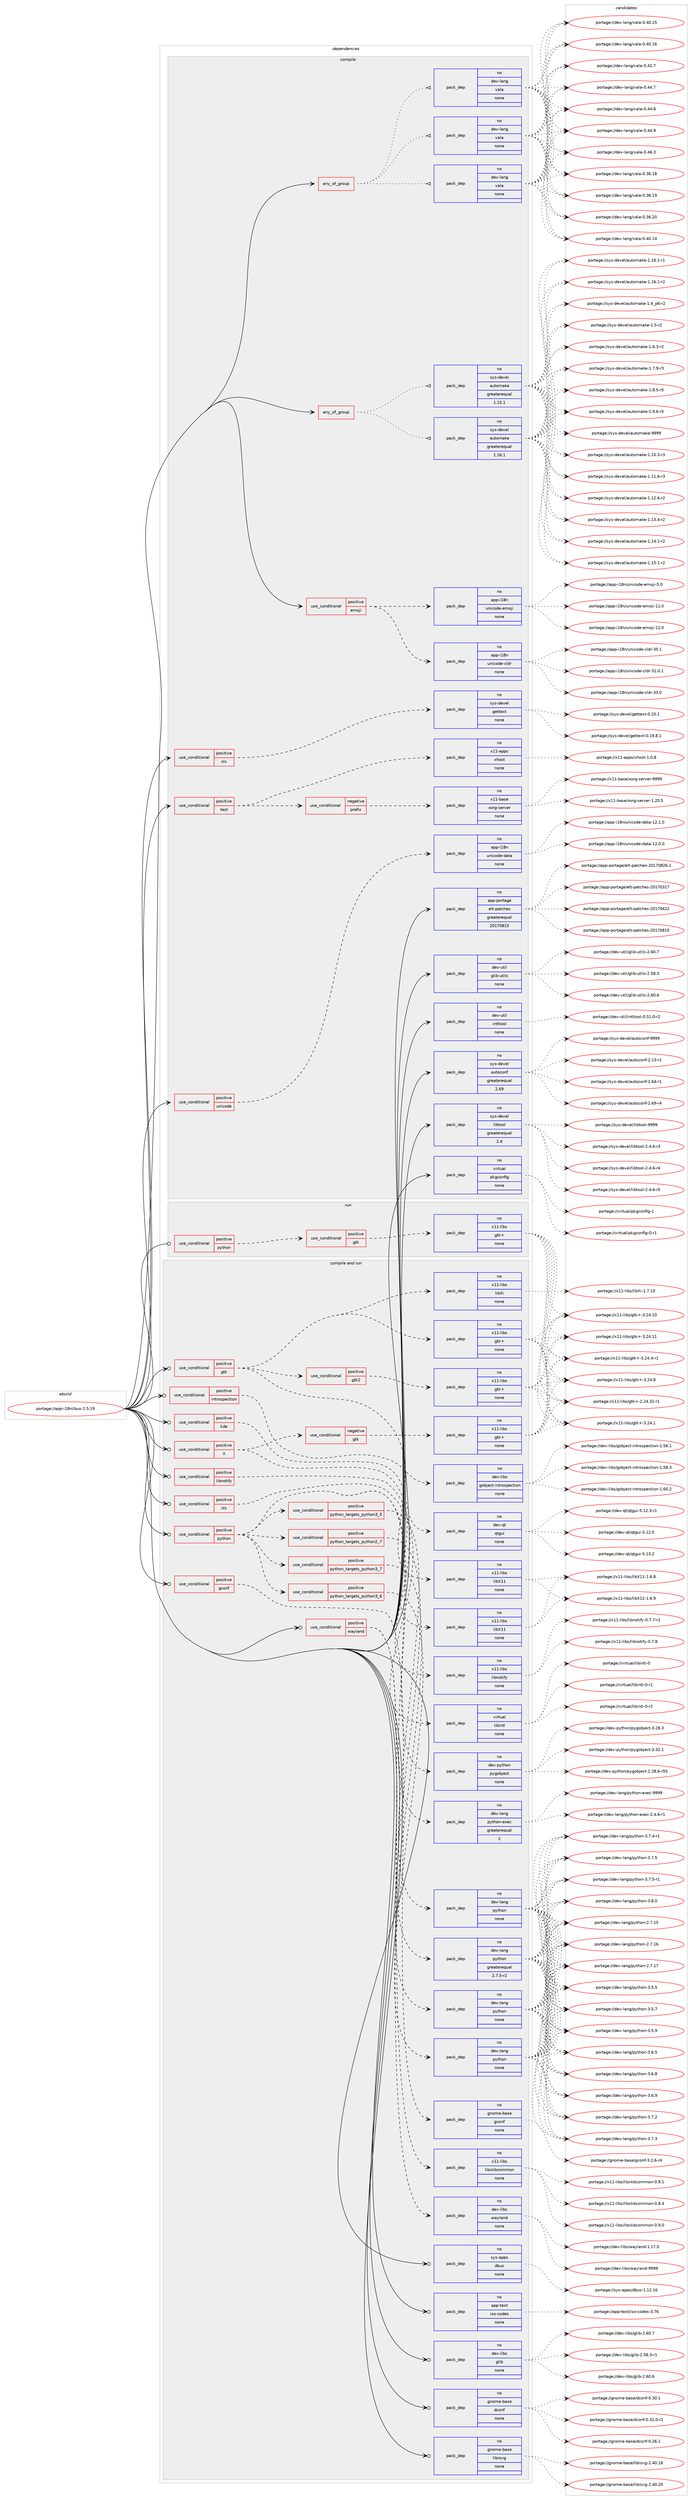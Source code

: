 digraph prolog {

# *************
# Graph options
# *************

newrank=true;
concentrate=true;
compound=true;
graph [rankdir=LR,fontname=Helvetica,fontsize=10,ranksep=1.5];#, ranksep=2.5, nodesep=0.2];
edge  [arrowhead=vee];
node  [fontname=Helvetica,fontsize=10];

# **********
# The ebuild
# **********

subgraph cluster_leftcol {
color=gray;
rank=same;
label=<<i>ebuild</i>>;
id [label="portage://app-i18n/ibus-1.5.19", color=red, width=4, href="../app-i18n/ibus-1.5.19.svg"];
}

# ****************
# The dependencies
# ****************

subgraph cluster_midcol {
color=gray;
label=<<i>dependencies</i>>;
subgraph cluster_compile {
fillcolor="#eeeeee";
style=filled;
label=<<i>compile</i>>;
subgraph any443 {
dependency30145 [label=<<TABLE BORDER="0" CELLBORDER="1" CELLSPACING="0" CELLPADDING="4"><TR><TD CELLPADDING="10">any_of_group</TD></TR></TABLE>>, shape=none, color=red];subgraph pack21959 {
dependency30146 [label=<<TABLE BORDER="0" CELLBORDER="1" CELLSPACING="0" CELLPADDING="4" WIDTH="220"><TR><TD ROWSPAN="6" CELLPADDING="30">pack_dep</TD></TR><TR><TD WIDTH="110">no</TD></TR><TR><TD>dev-lang</TD></TR><TR><TD>vala</TD></TR><TR><TD>none</TD></TR><TR><TD></TD></TR></TABLE>>, shape=none, color=blue];
}
dependency30145:e -> dependency30146:w [weight=20,style="dotted",arrowhead="oinv"];
subgraph pack21960 {
dependency30147 [label=<<TABLE BORDER="0" CELLBORDER="1" CELLSPACING="0" CELLPADDING="4" WIDTH="220"><TR><TD ROWSPAN="6" CELLPADDING="30">pack_dep</TD></TR><TR><TD WIDTH="110">no</TD></TR><TR><TD>dev-lang</TD></TR><TR><TD>vala</TD></TR><TR><TD>none</TD></TR><TR><TD></TD></TR></TABLE>>, shape=none, color=blue];
}
dependency30145:e -> dependency30147:w [weight=20,style="dotted",arrowhead="oinv"];
subgraph pack21961 {
dependency30148 [label=<<TABLE BORDER="0" CELLBORDER="1" CELLSPACING="0" CELLPADDING="4" WIDTH="220"><TR><TD ROWSPAN="6" CELLPADDING="30">pack_dep</TD></TR><TR><TD WIDTH="110">no</TD></TR><TR><TD>dev-lang</TD></TR><TR><TD>vala</TD></TR><TR><TD>none</TD></TR><TR><TD></TD></TR></TABLE>>, shape=none, color=blue];
}
dependency30145:e -> dependency30148:w [weight=20,style="dotted",arrowhead="oinv"];
}
id:e -> dependency30145:w [weight=20,style="solid",arrowhead="vee"];
subgraph any444 {
dependency30149 [label=<<TABLE BORDER="0" CELLBORDER="1" CELLSPACING="0" CELLPADDING="4"><TR><TD CELLPADDING="10">any_of_group</TD></TR></TABLE>>, shape=none, color=red];subgraph pack21962 {
dependency30150 [label=<<TABLE BORDER="0" CELLBORDER="1" CELLSPACING="0" CELLPADDING="4" WIDTH="220"><TR><TD ROWSPAN="6" CELLPADDING="30">pack_dep</TD></TR><TR><TD WIDTH="110">no</TD></TR><TR><TD>sys-devel</TD></TR><TR><TD>automake</TD></TR><TR><TD>greaterequal</TD></TR><TR><TD>1.16.1</TD></TR></TABLE>>, shape=none, color=blue];
}
dependency30149:e -> dependency30150:w [weight=20,style="dotted",arrowhead="oinv"];
subgraph pack21963 {
dependency30151 [label=<<TABLE BORDER="0" CELLBORDER="1" CELLSPACING="0" CELLPADDING="4" WIDTH="220"><TR><TD ROWSPAN="6" CELLPADDING="30">pack_dep</TD></TR><TR><TD WIDTH="110">no</TD></TR><TR><TD>sys-devel</TD></TR><TR><TD>automake</TD></TR><TR><TD>greaterequal</TD></TR><TR><TD>1.15.1</TD></TR></TABLE>>, shape=none, color=blue];
}
dependency30149:e -> dependency30151:w [weight=20,style="dotted",arrowhead="oinv"];
}
id:e -> dependency30149:w [weight=20,style="solid",arrowhead="vee"];
subgraph cond7731 {
dependency30152 [label=<<TABLE BORDER="0" CELLBORDER="1" CELLSPACING="0" CELLPADDING="4"><TR><TD ROWSPAN="3" CELLPADDING="10">use_conditional</TD></TR><TR><TD>positive</TD></TR><TR><TD>emoji</TD></TR></TABLE>>, shape=none, color=red];
subgraph pack21964 {
dependency30153 [label=<<TABLE BORDER="0" CELLBORDER="1" CELLSPACING="0" CELLPADDING="4" WIDTH="220"><TR><TD ROWSPAN="6" CELLPADDING="30">pack_dep</TD></TR><TR><TD WIDTH="110">no</TD></TR><TR><TD>app-i18n</TD></TR><TR><TD>unicode-cldr</TD></TR><TR><TD>none</TD></TR><TR><TD></TD></TR></TABLE>>, shape=none, color=blue];
}
dependency30152:e -> dependency30153:w [weight=20,style="dashed",arrowhead="vee"];
subgraph pack21965 {
dependency30154 [label=<<TABLE BORDER="0" CELLBORDER="1" CELLSPACING="0" CELLPADDING="4" WIDTH="220"><TR><TD ROWSPAN="6" CELLPADDING="30">pack_dep</TD></TR><TR><TD WIDTH="110">no</TD></TR><TR><TD>app-i18n</TD></TR><TR><TD>unicode-emoji</TD></TR><TR><TD>none</TD></TR><TR><TD></TD></TR></TABLE>>, shape=none, color=blue];
}
dependency30152:e -> dependency30154:w [weight=20,style="dashed",arrowhead="vee"];
}
id:e -> dependency30152:w [weight=20,style="solid",arrowhead="vee"];
subgraph cond7732 {
dependency30155 [label=<<TABLE BORDER="0" CELLBORDER="1" CELLSPACING="0" CELLPADDING="4"><TR><TD ROWSPAN="3" CELLPADDING="10">use_conditional</TD></TR><TR><TD>positive</TD></TR><TR><TD>nls</TD></TR></TABLE>>, shape=none, color=red];
subgraph pack21966 {
dependency30156 [label=<<TABLE BORDER="0" CELLBORDER="1" CELLSPACING="0" CELLPADDING="4" WIDTH="220"><TR><TD ROWSPAN="6" CELLPADDING="30">pack_dep</TD></TR><TR><TD WIDTH="110">no</TD></TR><TR><TD>sys-devel</TD></TR><TR><TD>gettext</TD></TR><TR><TD>none</TD></TR><TR><TD></TD></TR></TABLE>>, shape=none, color=blue];
}
dependency30155:e -> dependency30156:w [weight=20,style="dashed",arrowhead="vee"];
}
id:e -> dependency30155:w [weight=20,style="solid",arrowhead="vee"];
subgraph cond7733 {
dependency30157 [label=<<TABLE BORDER="0" CELLBORDER="1" CELLSPACING="0" CELLPADDING="4"><TR><TD ROWSPAN="3" CELLPADDING="10">use_conditional</TD></TR><TR><TD>positive</TD></TR><TR><TD>test</TD></TR></TABLE>>, shape=none, color=red];
subgraph cond7734 {
dependency30158 [label=<<TABLE BORDER="0" CELLBORDER="1" CELLSPACING="0" CELLPADDING="4"><TR><TD ROWSPAN="3" CELLPADDING="10">use_conditional</TD></TR><TR><TD>negative</TD></TR><TR><TD>prefix</TD></TR></TABLE>>, shape=none, color=red];
subgraph pack21967 {
dependency30159 [label=<<TABLE BORDER="0" CELLBORDER="1" CELLSPACING="0" CELLPADDING="4" WIDTH="220"><TR><TD ROWSPAN="6" CELLPADDING="30">pack_dep</TD></TR><TR><TD WIDTH="110">no</TD></TR><TR><TD>x11-base</TD></TR><TR><TD>xorg-server</TD></TR><TR><TD>none</TD></TR><TR><TD></TD></TR></TABLE>>, shape=none, color=blue];
}
dependency30158:e -> dependency30159:w [weight=20,style="dashed",arrowhead="vee"];
}
dependency30157:e -> dependency30158:w [weight=20,style="dashed",arrowhead="vee"];
subgraph pack21968 {
dependency30160 [label=<<TABLE BORDER="0" CELLBORDER="1" CELLSPACING="0" CELLPADDING="4" WIDTH="220"><TR><TD ROWSPAN="6" CELLPADDING="30">pack_dep</TD></TR><TR><TD WIDTH="110">no</TD></TR><TR><TD>x11-apps</TD></TR><TR><TD>xhost</TD></TR><TR><TD>none</TD></TR><TR><TD></TD></TR></TABLE>>, shape=none, color=blue];
}
dependency30157:e -> dependency30160:w [weight=20,style="dashed",arrowhead="vee"];
}
id:e -> dependency30157:w [weight=20,style="solid",arrowhead="vee"];
subgraph cond7735 {
dependency30161 [label=<<TABLE BORDER="0" CELLBORDER="1" CELLSPACING="0" CELLPADDING="4"><TR><TD ROWSPAN="3" CELLPADDING="10">use_conditional</TD></TR><TR><TD>positive</TD></TR><TR><TD>unicode</TD></TR></TABLE>>, shape=none, color=red];
subgraph pack21969 {
dependency30162 [label=<<TABLE BORDER="0" CELLBORDER="1" CELLSPACING="0" CELLPADDING="4" WIDTH="220"><TR><TD ROWSPAN="6" CELLPADDING="30">pack_dep</TD></TR><TR><TD WIDTH="110">no</TD></TR><TR><TD>app-i18n</TD></TR><TR><TD>unicode-data</TD></TR><TR><TD>none</TD></TR><TR><TD></TD></TR></TABLE>>, shape=none, color=blue];
}
dependency30161:e -> dependency30162:w [weight=20,style="dashed",arrowhead="vee"];
}
id:e -> dependency30161:w [weight=20,style="solid",arrowhead="vee"];
subgraph pack21970 {
dependency30163 [label=<<TABLE BORDER="0" CELLBORDER="1" CELLSPACING="0" CELLPADDING="4" WIDTH="220"><TR><TD ROWSPAN="6" CELLPADDING="30">pack_dep</TD></TR><TR><TD WIDTH="110">no</TD></TR><TR><TD>app-portage</TD></TR><TR><TD>elt-patches</TD></TR><TR><TD>greaterequal</TD></TR><TR><TD>20170815</TD></TR></TABLE>>, shape=none, color=blue];
}
id:e -> dependency30163:w [weight=20,style="solid",arrowhead="vee"];
subgraph pack21971 {
dependency30164 [label=<<TABLE BORDER="0" CELLBORDER="1" CELLSPACING="0" CELLPADDING="4" WIDTH="220"><TR><TD ROWSPAN="6" CELLPADDING="30">pack_dep</TD></TR><TR><TD WIDTH="110">no</TD></TR><TR><TD>dev-util</TD></TR><TR><TD>glib-utils</TD></TR><TR><TD>none</TD></TR><TR><TD></TD></TR></TABLE>>, shape=none, color=blue];
}
id:e -> dependency30164:w [weight=20,style="solid",arrowhead="vee"];
subgraph pack21972 {
dependency30165 [label=<<TABLE BORDER="0" CELLBORDER="1" CELLSPACING="0" CELLPADDING="4" WIDTH="220"><TR><TD ROWSPAN="6" CELLPADDING="30">pack_dep</TD></TR><TR><TD WIDTH="110">no</TD></TR><TR><TD>dev-util</TD></TR><TR><TD>intltool</TD></TR><TR><TD>none</TD></TR><TR><TD></TD></TR></TABLE>>, shape=none, color=blue];
}
id:e -> dependency30165:w [weight=20,style="solid",arrowhead="vee"];
subgraph pack21973 {
dependency30166 [label=<<TABLE BORDER="0" CELLBORDER="1" CELLSPACING="0" CELLPADDING="4" WIDTH="220"><TR><TD ROWSPAN="6" CELLPADDING="30">pack_dep</TD></TR><TR><TD WIDTH="110">no</TD></TR><TR><TD>sys-devel</TD></TR><TR><TD>autoconf</TD></TR><TR><TD>greaterequal</TD></TR><TR><TD>2.69</TD></TR></TABLE>>, shape=none, color=blue];
}
id:e -> dependency30166:w [weight=20,style="solid",arrowhead="vee"];
subgraph pack21974 {
dependency30167 [label=<<TABLE BORDER="0" CELLBORDER="1" CELLSPACING="0" CELLPADDING="4" WIDTH="220"><TR><TD ROWSPAN="6" CELLPADDING="30">pack_dep</TD></TR><TR><TD WIDTH="110">no</TD></TR><TR><TD>sys-devel</TD></TR><TR><TD>libtool</TD></TR><TR><TD>greaterequal</TD></TR><TR><TD>2.4</TD></TR></TABLE>>, shape=none, color=blue];
}
id:e -> dependency30167:w [weight=20,style="solid",arrowhead="vee"];
subgraph pack21975 {
dependency30168 [label=<<TABLE BORDER="0" CELLBORDER="1" CELLSPACING="0" CELLPADDING="4" WIDTH="220"><TR><TD ROWSPAN="6" CELLPADDING="30">pack_dep</TD></TR><TR><TD WIDTH="110">no</TD></TR><TR><TD>virtual</TD></TR><TR><TD>pkgconfig</TD></TR><TR><TD>none</TD></TR><TR><TD></TD></TR></TABLE>>, shape=none, color=blue];
}
id:e -> dependency30168:w [weight=20,style="solid",arrowhead="vee"];
}
subgraph cluster_compileandrun {
fillcolor="#eeeeee";
style=filled;
label=<<i>compile and run</i>>;
subgraph cond7736 {
dependency30169 [label=<<TABLE BORDER="0" CELLBORDER="1" CELLSPACING="0" CELLPADDING="4"><TR><TD ROWSPAN="3" CELLPADDING="10">use_conditional</TD></TR><TR><TD>positive</TD></TR><TR><TD>X</TD></TR></TABLE>>, shape=none, color=red];
subgraph pack21976 {
dependency30170 [label=<<TABLE BORDER="0" CELLBORDER="1" CELLSPACING="0" CELLPADDING="4" WIDTH="220"><TR><TD ROWSPAN="6" CELLPADDING="30">pack_dep</TD></TR><TR><TD WIDTH="110">no</TD></TR><TR><TD>x11-libs</TD></TR><TR><TD>libX11</TD></TR><TR><TD>none</TD></TR><TR><TD></TD></TR></TABLE>>, shape=none, color=blue];
}
dependency30169:e -> dependency30170:w [weight=20,style="dashed",arrowhead="vee"];
subgraph cond7737 {
dependency30171 [label=<<TABLE BORDER="0" CELLBORDER="1" CELLSPACING="0" CELLPADDING="4"><TR><TD ROWSPAN="3" CELLPADDING="10">use_conditional</TD></TR><TR><TD>negative</TD></TR><TR><TD>gtk</TD></TR></TABLE>>, shape=none, color=red];
subgraph pack21977 {
dependency30172 [label=<<TABLE BORDER="0" CELLBORDER="1" CELLSPACING="0" CELLPADDING="4" WIDTH="220"><TR><TD ROWSPAN="6" CELLPADDING="30">pack_dep</TD></TR><TR><TD WIDTH="110">no</TD></TR><TR><TD>x11-libs</TD></TR><TR><TD>gtk+</TD></TR><TR><TD>none</TD></TR><TR><TD></TD></TR></TABLE>>, shape=none, color=blue];
}
dependency30171:e -> dependency30172:w [weight=20,style="dashed",arrowhead="vee"];
}
dependency30169:e -> dependency30171:w [weight=20,style="dashed",arrowhead="vee"];
}
id:e -> dependency30169:w [weight=20,style="solid",arrowhead="odotvee"];
subgraph cond7738 {
dependency30173 [label=<<TABLE BORDER="0" CELLBORDER="1" CELLSPACING="0" CELLPADDING="4"><TR><TD ROWSPAN="3" CELLPADDING="10">use_conditional</TD></TR><TR><TD>positive</TD></TR><TR><TD>gconf</TD></TR></TABLE>>, shape=none, color=red];
subgraph pack21978 {
dependency30174 [label=<<TABLE BORDER="0" CELLBORDER="1" CELLSPACING="0" CELLPADDING="4" WIDTH="220"><TR><TD ROWSPAN="6" CELLPADDING="30">pack_dep</TD></TR><TR><TD WIDTH="110">no</TD></TR><TR><TD>gnome-base</TD></TR><TR><TD>gconf</TD></TR><TR><TD>none</TD></TR><TR><TD></TD></TR></TABLE>>, shape=none, color=blue];
}
dependency30173:e -> dependency30174:w [weight=20,style="dashed",arrowhead="vee"];
}
id:e -> dependency30173:w [weight=20,style="solid",arrowhead="odotvee"];
subgraph cond7739 {
dependency30175 [label=<<TABLE BORDER="0" CELLBORDER="1" CELLSPACING="0" CELLPADDING="4"><TR><TD ROWSPAN="3" CELLPADDING="10">use_conditional</TD></TR><TR><TD>positive</TD></TR><TR><TD>gtk</TD></TR></TABLE>>, shape=none, color=red];
subgraph pack21979 {
dependency30176 [label=<<TABLE BORDER="0" CELLBORDER="1" CELLSPACING="0" CELLPADDING="4" WIDTH="220"><TR><TD ROWSPAN="6" CELLPADDING="30">pack_dep</TD></TR><TR><TD WIDTH="110">no</TD></TR><TR><TD>x11-libs</TD></TR><TR><TD>gtk+</TD></TR><TR><TD>none</TD></TR><TR><TD></TD></TR></TABLE>>, shape=none, color=blue];
}
dependency30175:e -> dependency30176:w [weight=20,style="dashed",arrowhead="vee"];
subgraph pack21980 {
dependency30177 [label=<<TABLE BORDER="0" CELLBORDER="1" CELLSPACING="0" CELLPADDING="4" WIDTH="220"><TR><TD ROWSPAN="6" CELLPADDING="30">pack_dep</TD></TR><TR><TD WIDTH="110">no</TD></TR><TR><TD>x11-libs</TD></TR><TR><TD>libX11</TD></TR><TR><TD>none</TD></TR><TR><TD></TD></TR></TABLE>>, shape=none, color=blue];
}
dependency30175:e -> dependency30177:w [weight=20,style="dashed",arrowhead="vee"];
subgraph pack21981 {
dependency30178 [label=<<TABLE BORDER="0" CELLBORDER="1" CELLSPACING="0" CELLPADDING="4" WIDTH="220"><TR><TD ROWSPAN="6" CELLPADDING="30">pack_dep</TD></TR><TR><TD WIDTH="110">no</TD></TR><TR><TD>x11-libs</TD></TR><TR><TD>libXi</TD></TR><TR><TD>none</TD></TR><TR><TD></TD></TR></TABLE>>, shape=none, color=blue];
}
dependency30175:e -> dependency30178:w [weight=20,style="dashed",arrowhead="vee"];
subgraph cond7740 {
dependency30179 [label=<<TABLE BORDER="0" CELLBORDER="1" CELLSPACING="0" CELLPADDING="4"><TR><TD ROWSPAN="3" CELLPADDING="10">use_conditional</TD></TR><TR><TD>positive</TD></TR><TR><TD>gtk2</TD></TR></TABLE>>, shape=none, color=red];
subgraph pack21982 {
dependency30180 [label=<<TABLE BORDER="0" CELLBORDER="1" CELLSPACING="0" CELLPADDING="4" WIDTH="220"><TR><TD ROWSPAN="6" CELLPADDING="30">pack_dep</TD></TR><TR><TD WIDTH="110">no</TD></TR><TR><TD>x11-libs</TD></TR><TR><TD>gtk+</TD></TR><TR><TD>none</TD></TR><TR><TD></TD></TR></TABLE>>, shape=none, color=blue];
}
dependency30179:e -> dependency30180:w [weight=20,style="dashed",arrowhead="vee"];
}
dependency30175:e -> dependency30179:w [weight=20,style="dashed",arrowhead="vee"];
}
id:e -> dependency30175:w [weight=20,style="solid",arrowhead="odotvee"];
subgraph cond7741 {
dependency30181 [label=<<TABLE BORDER="0" CELLBORDER="1" CELLSPACING="0" CELLPADDING="4"><TR><TD ROWSPAN="3" CELLPADDING="10">use_conditional</TD></TR><TR><TD>positive</TD></TR><TR><TD>introspection</TD></TR></TABLE>>, shape=none, color=red];
subgraph pack21983 {
dependency30182 [label=<<TABLE BORDER="0" CELLBORDER="1" CELLSPACING="0" CELLPADDING="4" WIDTH="220"><TR><TD ROWSPAN="6" CELLPADDING="30">pack_dep</TD></TR><TR><TD WIDTH="110">no</TD></TR><TR><TD>dev-libs</TD></TR><TR><TD>gobject-introspection</TD></TR><TR><TD>none</TD></TR><TR><TD></TD></TR></TABLE>>, shape=none, color=blue];
}
dependency30181:e -> dependency30182:w [weight=20,style="dashed",arrowhead="vee"];
}
id:e -> dependency30181:w [weight=20,style="solid",arrowhead="odotvee"];
subgraph cond7742 {
dependency30183 [label=<<TABLE BORDER="0" CELLBORDER="1" CELLSPACING="0" CELLPADDING="4"><TR><TD ROWSPAN="3" CELLPADDING="10">use_conditional</TD></TR><TR><TD>positive</TD></TR><TR><TD>kde</TD></TR></TABLE>>, shape=none, color=red];
subgraph pack21984 {
dependency30184 [label=<<TABLE BORDER="0" CELLBORDER="1" CELLSPACING="0" CELLPADDING="4" WIDTH="220"><TR><TD ROWSPAN="6" CELLPADDING="30">pack_dep</TD></TR><TR><TD WIDTH="110">no</TD></TR><TR><TD>dev-qt</TD></TR><TR><TD>qtgui</TD></TR><TR><TD>none</TD></TR><TR><TD></TD></TR></TABLE>>, shape=none, color=blue];
}
dependency30183:e -> dependency30184:w [weight=20,style="dashed",arrowhead="vee"];
}
id:e -> dependency30183:w [weight=20,style="solid",arrowhead="odotvee"];
subgraph cond7743 {
dependency30185 [label=<<TABLE BORDER="0" CELLBORDER="1" CELLSPACING="0" CELLPADDING="4"><TR><TD ROWSPAN="3" CELLPADDING="10">use_conditional</TD></TR><TR><TD>positive</TD></TR><TR><TD>libnotify</TD></TR></TABLE>>, shape=none, color=red];
subgraph pack21985 {
dependency30186 [label=<<TABLE BORDER="0" CELLBORDER="1" CELLSPACING="0" CELLPADDING="4" WIDTH="220"><TR><TD ROWSPAN="6" CELLPADDING="30">pack_dep</TD></TR><TR><TD WIDTH="110">no</TD></TR><TR><TD>x11-libs</TD></TR><TR><TD>libnotify</TD></TR><TR><TD>none</TD></TR><TR><TD></TD></TR></TABLE>>, shape=none, color=blue];
}
dependency30185:e -> dependency30186:w [weight=20,style="dashed",arrowhead="vee"];
}
id:e -> dependency30185:w [weight=20,style="solid",arrowhead="odotvee"];
subgraph cond7744 {
dependency30187 [label=<<TABLE BORDER="0" CELLBORDER="1" CELLSPACING="0" CELLPADDING="4"><TR><TD ROWSPAN="3" CELLPADDING="10">use_conditional</TD></TR><TR><TD>positive</TD></TR><TR><TD>nls</TD></TR></TABLE>>, shape=none, color=red];
subgraph pack21986 {
dependency30188 [label=<<TABLE BORDER="0" CELLBORDER="1" CELLSPACING="0" CELLPADDING="4" WIDTH="220"><TR><TD ROWSPAN="6" CELLPADDING="30">pack_dep</TD></TR><TR><TD WIDTH="110">no</TD></TR><TR><TD>virtual</TD></TR><TR><TD>libintl</TD></TR><TR><TD>none</TD></TR><TR><TD></TD></TR></TABLE>>, shape=none, color=blue];
}
dependency30187:e -> dependency30188:w [weight=20,style="dashed",arrowhead="vee"];
}
id:e -> dependency30187:w [weight=20,style="solid",arrowhead="odotvee"];
subgraph cond7745 {
dependency30189 [label=<<TABLE BORDER="0" CELLBORDER="1" CELLSPACING="0" CELLPADDING="4"><TR><TD ROWSPAN="3" CELLPADDING="10">use_conditional</TD></TR><TR><TD>positive</TD></TR><TR><TD>python</TD></TR></TABLE>>, shape=none, color=red];
subgraph cond7746 {
dependency30190 [label=<<TABLE BORDER="0" CELLBORDER="1" CELLSPACING="0" CELLPADDING="4"><TR><TD ROWSPAN="3" CELLPADDING="10">use_conditional</TD></TR><TR><TD>positive</TD></TR><TR><TD>python_targets_python2_7</TD></TR></TABLE>>, shape=none, color=red];
subgraph pack21987 {
dependency30191 [label=<<TABLE BORDER="0" CELLBORDER="1" CELLSPACING="0" CELLPADDING="4" WIDTH="220"><TR><TD ROWSPAN="6" CELLPADDING="30">pack_dep</TD></TR><TR><TD WIDTH="110">no</TD></TR><TR><TD>dev-lang</TD></TR><TR><TD>python</TD></TR><TR><TD>greaterequal</TD></TR><TR><TD>2.7.5-r2</TD></TR></TABLE>>, shape=none, color=blue];
}
dependency30190:e -> dependency30191:w [weight=20,style="dashed",arrowhead="vee"];
}
dependency30189:e -> dependency30190:w [weight=20,style="dashed",arrowhead="vee"];
subgraph cond7747 {
dependency30192 [label=<<TABLE BORDER="0" CELLBORDER="1" CELLSPACING="0" CELLPADDING="4"><TR><TD ROWSPAN="3" CELLPADDING="10">use_conditional</TD></TR><TR><TD>positive</TD></TR><TR><TD>python_targets_python3_5</TD></TR></TABLE>>, shape=none, color=red];
subgraph pack21988 {
dependency30193 [label=<<TABLE BORDER="0" CELLBORDER="1" CELLSPACING="0" CELLPADDING="4" WIDTH="220"><TR><TD ROWSPAN="6" CELLPADDING="30">pack_dep</TD></TR><TR><TD WIDTH="110">no</TD></TR><TR><TD>dev-lang</TD></TR><TR><TD>python</TD></TR><TR><TD>none</TD></TR><TR><TD></TD></TR></TABLE>>, shape=none, color=blue];
}
dependency30192:e -> dependency30193:w [weight=20,style="dashed",arrowhead="vee"];
}
dependency30189:e -> dependency30192:w [weight=20,style="dashed",arrowhead="vee"];
subgraph cond7748 {
dependency30194 [label=<<TABLE BORDER="0" CELLBORDER="1" CELLSPACING="0" CELLPADDING="4"><TR><TD ROWSPAN="3" CELLPADDING="10">use_conditional</TD></TR><TR><TD>positive</TD></TR><TR><TD>python_targets_python3_6</TD></TR></TABLE>>, shape=none, color=red];
subgraph pack21989 {
dependency30195 [label=<<TABLE BORDER="0" CELLBORDER="1" CELLSPACING="0" CELLPADDING="4" WIDTH="220"><TR><TD ROWSPAN="6" CELLPADDING="30">pack_dep</TD></TR><TR><TD WIDTH="110">no</TD></TR><TR><TD>dev-lang</TD></TR><TR><TD>python</TD></TR><TR><TD>none</TD></TR><TR><TD></TD></TR></TABLE>>, shape=none, color=blue];
}
dependency30194:e -> dependency30195:w [weight=20,style="dashed",arrowhead="vee"];
}
dependency30189:e -> dependency30194:w [weight=20,style="dashed",arrowhead="vee"];
subgraph cond7749 {
dependency30196 [label=<<TABLE BORDER="0" CELLBORDER="1" CELLSPACING="0" CELLPADDING="4"><TR><TD ROWSPAN="3" CELLPADDING="10">use_conditional</TD></TR><TR><TD>positive</TD></TR><TR><TD>python_targets_python3_7</TD></TR></TABLE>>, shape=none, color=red];
subgraph pack21990 {
dependency30197 [label=<<TABLE BORDER="0" CELLBORDER="1" CELLSPACING="0" CELLPADDING="4" WIDTH="220"><TR><TD ROWSPAN="6" CELLPADDING="30">pack_dep</TD></TR><TR><TD WIDTH="110">no</TD></TR><TR><TD>dev-lang</TD></TR><TR><TD>python</TD></TR><TR><TD>none</TD></TR><TR><TD></TD></TR></TABLE>>, shape=none, color=blue];
}
dependency30196:e -> dependency30197:w [weight=20,style="dashed",arrowhead="vee"];
}
dependency30189:e -> dependency30196:w [weight=20,style="dashed",arrowhead="vee"];
subgraph pack21991 {
dependency30198 [label=<<TABLE BORDER="0" CELLBORDER="1" CELLSPACING="0" CELLPADDING="4" WIDTH="220"><TR><TD ROWSPAN="6" CELLPADDING="30">pack_dep</TD></TR><TR><TD WIDTH="110">no</TD></TR><TR><TD>dev-lang</TD></TR><TR><TD>python-exec</TD></TR><TR><TD>greaterequal</TD></TR><TR><TD>2</TD></TR></TABLE>>, shape=none, color=blue];
}
dependency30189:e -> dependency30198:w [weight=20,style="dashed",arrowhead="vee"];
subgraph pack21992 {
dependency30199 [label=<<TABLE BORDER="0" CELLBORDER="1" CELLSPACING="0" CELLPADDING="4" WIDTH="220"><TR><TD ROWSPAN="6" CELLPADDING="30">pack_dep</TD></TR><TR><TD WIDTH="110">no</TD></TR><TR><TD>dev-python</TD></TR><TR><TD>pygobject</TD></TR><TR><TD>none</TD></TR><TR><TD></TD></TR></TABLE>>, shape=none, color=blue];
}
dependency30189:e -> dependency30199:w [weight=20,style="dashed",arrowhead="vee"];
}
id:e -> dependency30189:w [weight=20,style="solid",arrowhead="odotvee"];
subgraph cond7750 {
dependency30200 [label=<<TABLE BORDER="0" CELLBORDER="1" CELLSPACING="0" CELLPADDING="4"><TR><TD ROWSPAN="3" CELLPADDING="10">use_conditional</TD></TR><TR><TD>positive</TD></TR><TR><TD>wayland</TD></TR></TABLE>>, shape=none, color=red];
subgraph pack21993 {
dependency30201 [label=<<TABLE BORDER="0" CELLBORDER="1" CELLSPACING="0" CELLPADDING="4" WIDTH="220"><TR><TD ROWSPAN="6" CELLPADDING="30">pack_dep</TD></TR><TR><TD WIDTH="110">no</TD></TR><TR><TD>dev-libs</TD></TR><TR><TD>wayland</TD></TR><TR><TD>none</TD></TR><TR><TD></TD></TR></TABLE>>, shape=none, color=blue];
}
dependency30200:e -> dependency30201:w [weight=20,style="dashed",arrowhead="vee"];
subgraph pack21994 {
dependency30202 [label=<<TABLE BORDER="0" CELLBORDER="1" CELLSPACING="0" CELLPADDING="4" WIDTH="220"><TR><TD ROWSPAN="6" CELLPADDING="30">pack_dep</TD></TR><TR><TD WIDTH="110">no</TD></TR><TR><TD>x11-libs</TD></TR><TR><TD>libxkbcommon</TD></TR><TR><TD>none</TD></TR><TR><TD></TD></TR></TABLE>>, shape=none, color=blue];
}
dependency30200:e -> dependency30202:w [weight=20,style="dashed",arrowhead="vee"];
}
id:e -> dependency30200:w [weight=20,style="solid",arrowhead="odotvee"];
subgraph pack21995 {
dependency30203 [label=<<TABLE BORDER="0" CELLBORDER="1" CELLSPACING="0" CELLPADDING="4" WIDTH="220"><TR><TD ROWSPAN="6" CELLPADDING="30">pack_dep</TD></TR><TR><TD WIDTH="110">no</TD></TR><TR><TD>app-text</TD></TR><TR><TD>iso-codes</TD></TR><TR><TD>none</TD></TR><TR><TD></TD></TR></TABLE>>, shape=none, color=blue];
}
id:e -> dependency30203:w [weight=20,style="solid",arrowhead="odotvee"];
subgraph pack21996 {
dependency30204 [label=<<TABLE BORDER="0" CELLBORDER="1" CELLSPACING="0" CELLPADDING="4" WIDTH="220"><TR><TD ROWSPAN="6" CELLPADDING="30">pack_dep</TD></TR><TR><TD WIDTH="110">no</TD></TR><TR><TD>dev-libs</TD></TR><TR><TD>glib</TD></TR><TR><TD>none</TD></TR><TR><TD></TD></TR></TABLE>>, shape=none, color=blue];
}
id:e -> dependency30204:w [weight=20,style="solid",arrowhead="odotvee"];
subgraph pack21997 {
dependency30205 [label=<<TABLE BORDER="0" CELLBORDER="1" CELLSPACING="0" CELLPADDING="4" WIDTH="220"><TR><TD ROWSPAN="6" CELLPADDING="30">pack_dep</TD></TR><TR><TD WIDTH="110">no</TD></TR><TR><TD>gnome-base</TD></TR><TR><TD>dconf</TD></TR><TR><TD>none</TD></TR><TR><TD></TD></TR></TABLE>>, shape=none, color=blue];
}
id:e -> dependency30205:w [weight=20,style="solid",arrowhead="odotvee"];
subgraph pack21998 {
dependency30206 [label=<<TABLE BORDER="0" CELLBORDER="1" CELLSPACING="0" CELLPADDING="4" WIDTH="220"><TR><TD ROWSPAN="6" CELLPADDING="30">pack_dep</TD></TR><TR><TD WIDTH="110">no</TD></TR><TR><TD>gnome-base</TD></TR><TR><TD>librsvg</TD></TR><TR><TD>none</TD></TR><TR><TD></TD></TR></TABLE>>, shape=none, color=blue];
}
id:e -> dependency30206:w [weight=20,style="solid",arrowhead="odotvee"];
subgraph pack21999 {
dependency30207 [label=<<TABLE BORDER="0" CELLBORDER="1" CELLSPACING="0" CELLPADDING="4" WIDTH="220"><TR><TD ROWSPAN="6" CELLPADDING="30">pack_dep</TD></TR><TR><TD WIDTH="110">no</TD></TR><TR><TD>sys-apps</TD></TR><TR><TD>dbus</TD></TR><TR><TD>none</TD></TR><TR><TD></TD></TR></TABLE>>, shape=none, color=blue];
}
id:e -> dependency30207:w [weight=20,style="solid",arrowhead="odotvee"];
}
subgraph cluster_run {
fillcolor="#eeeeee";
style=filled;
label=<<i>run</i>>;
subgraph cond7751 {
dependency30208 [label=<<TABLE BORDER="0" CELLBORDER="1" CELLSPACING="0" CELLPADDING="4"><TR><TD ROWSPAN="3" CELLPADDING="10">use_conditional</TD></TR><TR><TD>positive</TD></TR><TR><TD>python</TD></TR></TABLE>>, shape=none, color=red];
subgraph cond7752 {
dependency30209 [label=<<TABLE BORDER="0" CELLBORDER="1" CELLSPACING="0" CELLPADDING="4"><TR><TD ROWSPAN="3" CELLPADDING="10">use_conditional</TD></TR><TR><TD>positive</TD></TR><TR><TD>gtk</TD></TR></TABLE>>, shape=none, color=red];
subgraph pack22000 {
dependency30210 [label=<<TABLE BORDER="0" CELLBORDER="1" CELLSPACING="0" CELLPADDING="4" WIDTH="220"><TR><TD ROWSPAN="6" CELLPADDING="30">pack_dep</TD></TR><TR><TD WIDTH="110">no</TD></TR><TR><TD>x11-libs</TD></TR><TR><TD>gtk+</TD></TR><TR><TD>none</TD></TR><TR><TD></TD></TR></TABLE>>, shape=none, color=blue];
}
dependency30209:e -> dependency30210:w [weight=20,style="dashed",arrowhead="vee"];
}
dependency30208:e -> dependency30209:w [weight=20,style="dashed",arrowhead="vee"];
}
id:e -> dependency30208:w [weight=20,style="solid",arrowhead="odot"];
}
}

# **************
# The candidates
# **************

subgraph cluster_choices {
rank=same;
color=gray;
label=<<i>candidates</i>>;

subgraph choice21959 {
color=black;
nodesep=1;
choiceportage10010111845108971101034711897108974548465154464956 [label="portage://dev-lang/vala-0.36.18", color=red, width=4,href="../dev-lang/vala-0.36.18.svg"];
choiceportage10010111845108971101034711897108974548465154464957 [label="portage://dev-lang/vala-0.36.19", color=red, width=4,href="../dev-lang/vala-0.36.19.svg"];
choiceportage10010111845108971101034711897108974548465154465048 [label="portage://dev-lang/vala-0.36.20", color=red, width=4,href="../dev-lang/vala-0.36.20.svg"];
choiceportage10010111845108971101034711897108974548465248464952 [label="portage://dev-lang/vala-0.40.14", color=red, width=4,href="../dev-lang/vala-0.40.14.svg"];
choiceportage10010111845108971101034711897108974548465248464953 [label="portage://dev-lang/vala-0.40.15", color=red, width=4,href="../dev-lang/vala-0.40.15.svg"];
choiceportage10010111845108971101034711897108974548465248464954 [label="portage://dev-lang/vala-0.40.16", color=red, width=4,href="../dev-lang/vala-0.40.16.svg"];
choiceportage100101118451089711010347118971089745484652504655 [label="portage://dev-lang/vala-0.42.7", color=red, width=4,href="../dev-lang/vala-0.42.7.svg"];
choiceportage100101118451089711010347118971089745484652524655 [label="portage://dev-lang/vala-0.44.7", color=red, width=4,href="../dev-lang/vala-0.44.7.svg"];
choiceportage100101118451089711010347118971089745484652524656 [label="portage://dev-lang/vala-0.44.8", color=red, width=4,href="../dev-lang/vala-0.44.8.svg"];
choiceportage100101118451089711010347118971089745484652524657 [label="portage://dev-lang/vala-0.44.9", color=red, width=4,href="../dev-lang/vala-0.44.9.svg"];
choiceportage100101118451089711010347118971089745484652544651 [label="portage://dev-lang/vala-0.46.3", color=red, width=4,href="../dev-lang/vala-0.46.3.svg"];
dependency30146:e -> choiceportage10010111845108971101034711897108974548465154464956:w [style=dotted,weight="100"];
dependency30146:e -> choiceportage10010111845108971101034711897108974548465154464957:w [style=dotted,weight="100"];
dependency30146:e -> choiceportage10010111845108971101034711897108974548465154465048:w [style=dotted,weight="100"];
dependency30146:e -> choiceportage10010111845108971101034711897108974548465248464952:w [style=dotted,weight="100"];
dependency30146:e -> choiceportage10010111845108971101034711897108974548465248464953:w [style=dotted,weight="100"];
dependency30146:e -> choiceportage10010111845108971101034711897108974548465248464954:w [style=dotted,weight="100"];
dependency30146:e -> choiceportage100101118451089711010347118971089745484652504655:w [style=dotted,weight="100"];
dependency30146:e -> choiceportage100101118451089711010347118971089745484652524655:w [style=dotted,weight="100"];
dependency30146:e -> choiceportage100101118451089711010347118971089745484652524656:w [style=dotted,weight="100"];
dependency30146:e -> choiceportage100101118451089711010347118971089745484652524657:w [style=dotted,weight="100"];
dependency30146:e -> choiceportage100101118451089711010347118971089745484652544651:w [style=dotted,weight="100"];
}
subgraph choice21960 {
color=black;
nodesep=1;
choiceportage10010111845108971101034711897108974548465154464956 [label="portage://dev-lang/vala-0.36.18", color=red, width=4,href="../dev-lang/vala-0.36.18.svg"];
choiceportage10010111845108971101034711897108974548465154464957 [label="portage://dev-lang/vala-0.36.19", color=red, width=4,href="../dev-lang/vala-0.36.19.svg"];
choiceportage10010111845108971101034711897108974548465154465048 [label="portage://dev-lang/vala-0.36.20", color=red, width=4,href="../dev-lang/vala-0.36.20.svg"];
choiceportage10010111845108971101034711897108974548465248464952 [label="portage://dev-lang/vala-0.40.14", color=red, width=4,href="../dev-lang/vala-0.40.14.svg"];
choiceportage10010111845108971101034711897108974548465248464953 [label="portage://dev-lang/vala-0.40.15", color=red, width=4,href="../dev-lang/vala-0.40.15.svg"];
choiceportage10010111845108971101034711897108974548465248464954 [label="portage://dev-lang/vala-0.40.16", color=red, width=4,href="../dev-lang/vala-0.40.16.svg"];
choiceportage100101118451089711010347118971089745484652504655 [label="portage://dev-lang/vala-0.42.7", color=red, width=4,href="../dev-lang/vala-0.42.7.svg"];
choiceportage100101118451089711010347118971089745484652524655 [label="portage://dev-lang/vala-0.44.7", color=red, width=4,href="../dev-lang/vala-0.44.7.svg"];
choiceportage100101118451089711010347118971089745484652524656 [label="portage://dev-lang/vala-0.44.8", color=red, width=4,href="../dev-lang/vala-0.44.8.svg"];
choiceportage100101118451089711010347118971089745484652524657 [label="portage://dev-lang/vala-0.44.9", color=red, width=4,href="../dev-lang/vala-0.44.9.svg"];
choiceportage100101118451089711010347118971089745484652544651 [label="portage://dev-lang/vala-0.46.3", color=red, width=4,href="../dev-lang/vala-0.46.3.svg"];
dependency30147:e -> choiceportage10010111845108971101034711897108974548465154464956:w [style=dotted,weight="100"];
dependency30147:e -> choiceportage10010111845108971101034711897108974548465154464957:w [style=dotted,weight="100"];
dependency30147:e -> choiceportage10010111845108971101034711897108974548465154465048:w [style=dotted,weight="100"];
dependency30147:e -> choiceportage10010111845108971101034711897108974548465248464952:w [style=dotted,weight="100"];
dependency30147:e -> choiceportage10010111845108971101034711897108974548465248464953:w [style=dotted,weight="100"];
dependency30147:e -> choiceportage10010111845108971101034711897108974548465248464954:w [style=dotted,weight="100"];
dependency30147:e -> choiceportage100101118451089711010347118971089745484652504655:w [style=dotted,weight="100"];
dependency30147:e -> choiceportage100101118451089711010347118971089745484652524655:w [style=dotted,weight="100"];
dependency30147:e -> choiceportage100101118451089711010347118971089745484652524656:w [style=dotted,weight="100"];
dependency30147:e -> choiceportage100101118451089711010347118971089745484652524657:w [style=dotted,weight="100"];
dependency30147:e -> choiceportage100101118451089711010347118971089745484652544651:w [style=dotted,weight="100"];
}
subgraph choice21961 {
color=black;
nodesep=1;
choiceportage10010111845108971101034711897108974548465154464956 [label="portage://dev-lang/vala-0.36.18", color=red, width=4,href="../dev-lang/vala-0.36.18.svg"];
choiceportage10010111845108971101034711897108974548465154464957 [label="portage://dev-lang/vala-0.36.19", color=red, width=4,href="../dev-lang/vala-0.36.19.svg"];
choiceportage10010111845108971101034711897108974548465154465048 [label="portage://dev-lang/vala-0.36.20", color=red, width=4,href="../dev-lang/vala-0.36.20.svg"];
choiceportage10010111845108971101034711897108974548465248464952 [label="portage://dev-lang/vala-0.40.14", color=red, width=4,href="../dev-lang/vala-0.40.14.svg"];
choiceportage10010111845108971101034711897108974548465248464953 [label="portage://dev-lang/vala-0.40.15", color=red, width=4,href="../dev-lang/vala-0.40.15.svg"];
choiceportage10010111845108971101034711897108974548465248464954 [label="portage://dev-lang/vala-0.40.16", color=red, width=4,href="../dev-lang/vala-0.40.16.svg"];
choiceportage100101118451089711010347118971089745484652504655 [label="portage://dev-lang/vala-0.42.7", color=red, width=4,href="../dev-lang/vala-0.42.7.svg"];
choiceportage100101118451089711010347118971089745484652524655 [label="portage://dev-lang/vala-0.44.7", color=red, width=4,href="../dev-lang/vala-0.44.7.svg"];
choiceportage100101118451089711010347118971089745484652524656 [label="portage://dev-lang/vala-0.44.8", color=red, width=4,href="../dev-lang/vala-0.44.8.svg"];
choiceportage100101118451089711010347118971089745484652524657 [label="portage://dev-lang/vala-0.44.9", color=red, width=4,href="../dev-lang/vala-0.44.9.svg"];
choiceportage100101118451089711010347118971089745484652544651 [label="portage://dev-lang/vala-0.46.3", color=red, width=4,href="../dev-lang/vala-0.46.3.svg"];
dependency30148:e -> choiceportage10010111845108971101034711897108974548465154464956:w [style=dotted,weight="100"];
dependency30148:e -> choiceportage10010111845108971101034711897108974548465154464957:w [style=dotted,weight="100"];
dependency30148:e -> choiceportage10010111845108971101034711897108974548465154465048:w [style=dotted,weight="100"];
dependency30148:e -> choiceportage10010111845108971101034711897108974548465248464952:w [style=dotted,weight="100"];
dependency30148:e -> choiceportage10010111845108971101034711897108974548465248464953:w [style=dotted,weight="100"];
dependency30148:e -> choiceportage10010111845108971101034711897108974548465248464954:w [style=dotted,weight="100"];
dependency30148:e -> choiceportage100101118451089711010347118971089745484652504655:w [style=dotted,weight="100"];
dependency30148:e -> choiceportage100101118451089711010347118971089745484652524655:w [style=dotted,weight="100"];
dependency30148:e -> choiceportage100101118451089711010347118971089745484652524656:w [style=dotted,weight="100"];
dependency30148:e -> choiceportage100101118451089711010347118971089745484652524657:w [style=dotted,weight="100"];
dependency30148:e -> choiceportage100101118451089711010347118971089745484652544651:w [style=dotted,weight="100"];
}
subgraph choice21962 {
color=black;
nodesep=1;
choiceportage11512111545100101118101108479711711611110997107101454946494846514511451 [label="portage://sys-devel/automake-1.10.3-r3", color=red, width=4,href="../sys-devel/automake-1.10.3-r3.svg"];
choiceportage11512111545100101118101108479711711611110997107101454946494946544511451 [label="portage://sys-devel/automake-1.11.6-r3", color=red, width=4,href="../sys-devel/automake-1.11.6-r3.svg"];
choiceportage11512111545100101118101108479711711611110997107101454946495046544511450 [label="portage://sys-devel/automake-1.12.6-r2", color=red, width=4,href="../sys-devel/automake-1.12.6-r2.svg"];
choiceportage11512111545100101118101108479711711611110997107101454946495146524511450 [label="portage://sys-devel/automake-1.13.4-r2", color=red, width=4,href="../sys-devel/automake-1.13.4-r2.svg"];
choiceportage11512111545100101118101108479711711611110997107101454946495246494511450 [label="portage://sys-devel/automake-1.14.1-r2", color=red, width=4,href="../sys-devel/automake-1.14.1-r2.svg"];
choiceportage11512111545100101118101108479711711611110997107101454946495346494511450 [label="portage://sys-devel/automake-1.15.1-r2", color=red, width=4,href="../sys-devel/automake-1.15.1-r2.svg"];
choiceportage11512111545100101118101108479711711611110997107101454946495446494511449 [label="portage://sys-devel/automake-1.16.1-r1", color=red, width=4,href="../sys-devel/automake-1.16.1-r1.svg"];
choiceportage11512111545100101118101108479711711611110997107101454946495446494511450 [label="portage://sys-devel/automake-1.16.1-r2", color=red, width=4,href="../sys-devel/automake-1.16.1-r2.svg"];
choiceportage115121115451001011181011084797117116111109971071014549465295112544511450 [label="portage://sys-devel/automake-1.4_p6-r2", color=red, width=4,href="../sys-devel/automake-1.4_p6-r2.svg"];
choiceportage11512111545100101118101108479711711611110997107101454946534511450 [label="portage://sys-devel/automake-1.5-r2", color=red, width=4,href="../sys-devel/automake-1.5-r2.svg"];
choiceportage115121115451001011181011084797117116111109971071014549465446514511450 [label="portage://sys-devel/automake-1.6.3-r2", color=red, width=4,href="../sys-devel/automake-1.6.3-r2.svg"];
choiceportage115121115451001011181011084797117116111109971071014549465546574511451 [label="portage://sys-devel/automake-1.7.9-r3", color=red, width=4,href="../sys-devel/automake-1.7.9-r3.svg"];
choiceportage115121115451001011181011084797117116111109971071014549465646534511453 [label="portage://sys-devel/automake-1.8.5-r5", color=red, width=4,href="../sys-devel/automake-1.8.5-r5.svg"];
choiceportage115121115451001011181011084797117116111109971071014549465746544511453 [label="portage://sys-devel/automake-1.9.6-r5", color=red, width=4,href="../sys-devel/automake-1.9.6-r5.svg"];
choiceportage115121115451001011181011084797117116111109971071014557575757 [label="portage://sys-devel/automake-9999", color=red, width=4,href="../sys-devel/automake-9999.svg"];
dependency30150:e -> choiceportage11512111545100101118101108479711711611110997107101454946494846514511451:w [style=dotted,weight="100"];
dependency30150:e -> choiceportage11512111545100101118101108479711711611110997107101454946494946544511451:w [style=dotted,weight="100"];
dependency30150:e -> choiceportage11512111545100101118101108479711711611110997107101454946495046544511450:w [style=dotted,weight="100"];
dependency30150:e -> choiceportage11512111545100101118101108479711711611110997107101454946495146524511450:w [style=dotted,weight="100"];
dependency30150:e -> choiceportage11512111545100101118101108479711711611110997107101454946495246494511450:w [style=dotted,weight="100"];
dependency30150:e -> choiceportage11512111545100101118101108479711711611110997107101454946495346494511450:w [style=dotted,weight="100"];
dependency30150:e -> choiceportage11512111545100101118101108479711711611110997107101454946495446494511449:w [style=dotted,weight="100"];
dependency30150:e -> choiceportage11512111545100101118101108479711711611110997107101454946495446494511450:w [style=dotted,weight="100"];
dependency30150:e -> choiceportage115121115451001011181011084797117116111109971071014549465295112544511450:w [style=dotted,weight="100"];
dependency30150:e -> choiceportage11512111545100101118101108479711711611110997107101454946534511450:w [style=dotted,weight="100"];
dependency30150:e -> choiceportage115121115451001011181011084797117116111109971071014549465446514511450:w [style=dotted,weight="100"];
dependency30150:e -> choiceportage115121115451001011181011084797117116111109971071014549465546574511451:w [style=dotted,weight="100"];
dependency30150:e -> choiceportage115121115451001011181011084797117116111109971071014549465646534511453:w [style=dotted,weight="100"];
dependency30150:e -> choiceportage115121115451001011181011084797117116111109971071014549465746544511453:w [style=dotted,weight="100"];
dependency30150:e -> choiceportage115121115451001011181011084797117116111109971071014557575757:w [style=dotted,weight="100"];
}
subgraph choice21963 {
color=black;
nodesep=1;
choiceportage11512111545100101118101108479711711611110997107101454946494846514511451 [label="portage://sys-devel/automake-1.10.3-r3", color=red, width=4,href="../sys-devel/automake-1.10.3-r3.svg"];
choiceportage11512111545100101118101108479711711611110997107101454946494946544511451 [label="portage://sys-devel/automake-1.11.6-r3", color=red, width=4,href="../sys-devel/automake-1.11.6-r3.svg"];
choiceportage11512111545100101118101108479711711611110997107101454946495046544511450 [label="portage://sys-devel/automake-1.12.6-r2", color=red, width=4,href="../sys-devel/automake-1.12.6-r2.svg"];
choiceportage11512111545100101118101108479711711611110997107101454946495146524511450 [label="portage://sys-devel/automake-1.13.4-r2", color=red, width=4,href="../sys-devel/automake-1.13.4-r2.svg"];
choiceportage11512111545100101118101108479711711611110997107101454946495246494511450 [label="portage://sys-devel/automake-1.14.1-r2", color=red, width=4,href="../sys-devel/automake-1.14.1-r2.svg"];
choiceportage11512111545100101118101108479711711611110997107101454946495346494511450 [label="portage://sys-devel/automake-1.15.1-r2", color=red, width=4,href="../sys-devel/automake-1.15.1-r2.svg"];
choiceportage11512111545100101118101108479711711611110997107101454946495446494511449 [label="portage://sys-devel/automake-1.16.1-r1", color=red, width=4,href="../sys-devel/automake-1.16.1-r1.svg"];
choiceportage11512111545100101118101108479711711611110997107101454946495446494511450 [label="portage://sys-devel/automake-1.16.1-r2", color=red, width=4,href="../sys-devel/automake-1.16.1-r2.svg"];
choiceportage115121115451001011181011084797117116111109971071014549465295112544511450 [label="portage://sys-devel/automake-1.4_p6-r2", color=red, width=4,href="../sys-devel/automake-1.4_p6-r2.svg"];
choiceportage11512111545100101118101108479711711611110997107101454946534511450 [label="portage://sys-devel/automake-1.5-r2", color=red, width=4,href="../sys-devel/automake-1.5-r2.svg"];
choiceportage115121115451001011181011084797117116111109971071014549465446514511450 [label="portage://sys-devel/automake-1.6.3-r2", color=red, width=4,href="../sys-devel/automake-1.6.3-r2.svg"];
choiceportage115121115451001011181011084797117116111109971071014549465546574511451 [label="portage://sys-devel/automake-1.7.9-r3", color=red, width=4,href="../sys-devel/automake-1.7.9-r3.svg"];
choiceportage115121115451001011181011084797117116111109971071014549465646534511453 [label="portage://sys-devel/automake-1.8.5-r5", color=red, width=4,href="../sys-devel/automake-1.8.5-r5.svg"];
choiceportage115121115451001011181011084797117116111109971071014549465746544511453 [label="portage://sys-devel/automake-1.9.6-r5", color=red, width=4,href="../sys-devel/automake-1.9.6-r5.svg"];
choiceportage115121115451001011181011084797117116111109971071014557575757 [label="portage://sys-devel/automake-9999", color=red, width=4,href="../sys-devel/automake-9999.svg"];
dependency30151:e -> choiceportage11512111545100101118101108479711711611110997107101454946494846514511451:w [style=dotted,weight="100"];
dependency30151:e -> choiceportage11512111545100101118101108479711711611110997107101454946494946544511451:w [style=dotted,weight="100"];
dependency30151:e -> choiceportage11512111545100101118101108479711711611110997107101454946495046544511450:w [style=dotted,weight="100"];
dependency30151:e -> choiceportage11512111545100101118101108479711711611110997107101454946495146524511450:w [style=dotted,weight="100"];
dependency30151:e -> choiceportage11512111545100101118101108479711711611110997107101454946495246494511450:w [style=dotted,weight="100"];
dependency30151:e -> choiceportage11512111545100101118101108479711711611110997107101454946495346494511450:w [style=dotted,weight="100"];
dependency30151:e -> choiceportage11512111545100101118101108479711711611110997107101454946495446494511449:w [style=dotted,weight="100"];
dependency30151:e -> choiceportage11512111545100101118101108479711711611110997107101454946495446494511450:w [style=dotted,weight="100"];
dependency30151:e -> choiceportage115121115451001011181011084797117116111109971071014549465295112544511450:w [style=dotted,weight="100"];
dependency30151:e -> choiceportage11512111545100101118101108479711711611110997107101454946534511450:w [style=dotted,weight="100"];
dependency30151:e -> choiceportage115121115451001011181011084797117116111109971071014549465446514511450:w [style=dotted,weight="100"];
dependency30151:e -> choiceportage115121115451001011181011084797117116111109971071014549465546574511451:w [style=dotted,weight="100"];
dependency30151:e -> choiceportage115121115451001011181011084797117116111109971071014549465646534511453:w [style=dotted,weight="100"];
dependency30151:e -> choiceportage115121115451001011181011084797117116111109971071014549465746544511453:w [style=dotted,weight="100"];
dependency30151:e -> choiceportage115121115451001011181011084797117116111109971071014557575757:w [style=dotted,weight="100"];
}
subgraph choice21964 {
color=black;
nodesep=1;
choiceportage971121124510549561104711711010599111100101459910810011445514946484649 [label="portage://app-i18n/unicode-cldr-31.0.1", color=red, width=4,href="../app-i18n/unicode-cldr-31.0.1.svg"];
choiceportage97112112451054956110471171101059911110010145991081001144551514648 [label="portage://app-i18n/unicode-cldr-33.0", color=red, width=4,href="../app-i18n/unicode-cldr-33.0.svg"];
choiceportage97112112451054956110471171101059911110010145991081001144551534649 [label="portage://app-i18n/unicode-cldr-35.1", color=red, width=4,href="../app-i18n/unicode-cldr-35.1.svg"];
dependency30153:e -> choiceportage971121124510549561104711711010599111100101459910810011445514946484649:w [style=dotted,weight="100"];
dependency30153:e -> choiceportage97112112451054956110471171101059911110010145991081001144551514648:w [style=dotted,weight="100"];
dependency30153:e -> choiceportage97112112451054956110471171101059911110010145991081001144551534649:w [style=dotted,weight="100"];
}
subgraph choice21965 {
color=black;
nodesep=1;
choiceportage971121124510549561104711711010599111100101451011091111061054549494648 [label="portage://app-i18n/unicode-emoji-11.0", color=red, width=4,href="../app-i18n/unicode-emoji-11.0.svg"];
choiceportage971121124510549561104711711010599111100101451011091111061054549504648 [label="portage://app-i18n/unicode-emoji-12.0", color=red, width=4,href="../app-i18n/unicode-emoji-12.0.svg"];
choiceportage9711211245105495611047117110105991111001014510110911110610545534648 [label="portage://app-i18n/unicode-emoji-5.0", color=red, width=4,href="../app-i18n/unicode-emoji-5.0.svg"];
dependency30154:e -> choiceportage971121124510549561104711711010599111100101451011091111061054549494648:w [style=dotted,weight="100"];
dependency30154:e -> choiceportage971121124510549561104711711010599111100101451011091111061054549504648:w [style=dotted,weight="100"];
dependency30154:e -> choiceportage9711211245105495611047117110105991111001014510110911110610545534648:w [style=dotted,weight="100"];
}
subgraph choice21966 {
color=black;
nodesep=1;
choiceportage1151211154510010111810110847103101116116101120116454846495746564649 [label="portage://sys-devel/gettext-0.19.8.1", color=red, width=4,href="../sys-devel/gettext-0.19.8.1.svg"];
choiceportage115121115451001011181011084710310111611610112011645484650484649 [label="portage://sys-devel/gettext-0.20.1", color=red, width=4,href="../sys-devel/gettext-0.20.1.svg"];
dependency30156:e -> choiceportage1151211154510010111810110847103101116116101120116454846495746564649:w [style=dotted,weight="100"];
dependency30156:e -> choiceportage115121115451001011181011084710310111611610112011645484650484649:w [style=dotted,weight="100"];
}
subgraph choice21967 {
color=black;
nodesep=1;
choiceportage1204949459897115101471201111141034511510111411810111445494650484653 [label="portage://x11-base/xorg-server-1.20.5", color=red, width=4,href="../x11-base/xorg-server-1.20.5.svg"];
choiceportage120494945989711510147120111114103451151011141181011144557575757 [label="portage://x11-base/xorg-server-9999", color=red, width=4,href="../x11-base/xorg-server-9999.svg"];
dependency30159:e -> choiceportage1204949459897115101471201111141034511510111411810111445494650484653:w [style=dotted,weight="100"];
dependency30159:e -> choiceportage120494945989711510147120111114103451151011141181011144557575757:w [style=dotted,weight="100"];
}
subgraph choice21968 {
color=black;
nodesep=1;
choiceportage1204949459711211211547120104111115116454946484656 [label="portage://x11-apps/xhost-1.0.8", color=red, width=4,href="../x11-apps/xhost-1.0.8.svg"];
dependency30160:e -> choiceportage1204949459711211211547120104111115116454946484656:w [style=dotted,weight="100"];
}
subgraph choice21969 {
color=black;
nodesep=1;
choiceportage97112112451054956110471171101059911110010145100971169745495046484648 [label="portage://app-i18n/unicode-data-12.0.0", color=red, width=4,href="../app-i18n/unicode-data-12.0.0.svg"];
choiceportage97112112451054956110471171101059911110010145100971169745495046494648 [label="portage://app-i18n/unicode-data-12.1.0", color=red, width=4,href="../app-i18n/unicode-data-12.1.0.svg"];
dependency30162:e -> choiceportage97112112451054956110471171101059911110010145100971169745495046484648:w [style=dotted,weight="100"];
dependency30162:e -> choiceportage97112112451054956110471171101059911110010145100971169745495046494648:w [style=dotted,weight="100"];
}
subgraph choice21970 {
color=black;
nodesep=1;
choiceportage97112112451121111141169710310147101108116451129711699104101115455048495548514955 [label="portage://app-portage/elt-patches-20170317", color=red, width=4,href="../app-portage/elt-patches-20170317.svg"];
choiceportage97112112451121111141169710310147101108116451129711699104101115455048495548525050 [label="portage://app-portage/elt-patches-20170422", color=red, width=4,href="../app-portage/elt-patches-20170422.svg"];
choiceportage97112112451121111141169710310147101108116451129711699104101115455048495548564953 [label="portage://app-portage/elt-patches-20170815", color=red, width=4,href="../app-portage/elt-patches-20170815.svg"];
choiceportage971121124511211111411697103101471011081164511297116991041011154550484955485650544649 [label="portage://app-portage/elt-patches-20170826.1", color=red, width=4,href="../app-portage/elt-patches-20170826.1.svg"];
dependency30163:e -> choiceportage97112112451121111141169710310147101108116451129711699104101115455048495548514955:w [style=dotted,weight="100"];
dependency30163:e -> choiceportage97112112451121111141169710310147101108116451129711699104101115455048495548525050:w [style=dotted,weight="100"];
dependency30163:e -> choiceportage97112112451121111141169710310147101108116451129711699104101115455048495548564953:w [style=dotted,weight="100"];
dependency30163:e -> choiceportage971121124511211111411697103101471011081164511297116991041011154550484955485650544649:w [style=dotted,weight="100"];
}
subgraph choice21971 {
color=black;
nodesep=1;
choiceportage1001011184511711610510847103108105984511711610510811545504653564651 [label="portage://dev-util/glib-utils-2.58.3", color=red, width=4,href="../dev-util/glib-utils-2.58.3.svg"];
choiceportage1001011184511711610510847103108105984511711610510811545504654484654 [label="portage://dev-util/glib-utils-2.60.6", color=red, width=4,href="../dev-util/glib-utils-2.60.6.svg"];
choiceportage1001011184511711610510847103108105984511711610510811545504654484655 [label="portage://dev-util/glib-utils-2.60.7", color=red, width=4,href="../dev-util/glib-utils-2.60.7.svg"];
dependency30164:e -> choiceportage1001011184511711610510847103108105984511711610510811545504653564651:w [style=dotted,weight="100"];
dependency30164:e -> choiceportage1001011184511711610510847103108105984511711610510811545504654484654:w [style=dotted,weight="100"];
dependency30164:e -> choiceportage1001011184511711610510847103108105984511711610510811545504654484655:w [style=dotted,weight="100"];
}
subgraph choice21972 {
color=black;
nodesep=1;
choiceportage1001011184511711610510847105110116108116111111108454846534946484511450 [label="portage://dev-util/intltool-0.51.0-r2", color=red, width=4,href="../dev-util/intltool-0.51.0-r2.svg"];
dependency30165:e -> choiceportage1001011184511711610510847105110116108116111111108454846534946484511450:w [style=dotted,weight="100"];
}
subgraph choice21973 {
color=black;
nodesep=1;
choiceportage1151211154510010111810110847971171161119911111010245504649514511449 [label="portage://sys-devel/autoconf-2.13-r1", color=red, width=4,href="../sys-devel/autoconf-2.13-r1.svg"];
choiceportage1151211154510010111810110847971171161119911111010245504654524511449 [label="portage://sys-devel/autoconf-2.64-r1", color=red, width=4,href="../sys-devel/autoconf-2.64-r1.svg"];
choiceportage1151211154510010111810110847971171161119911111010245504654574511452 [label="portage://sys-devel/autoconf-2.69-r4", color=red, width=4,href="../sys-devel/autoconf-2.69-r4.svg"];
choiceportage115121115451001011181011084797117116111991111101024557575757 [label="portage://sys-devel/autoconf-9999", color=red, width=4,href="../sys-devel/autoconf-9999.svg"];
dependency30166:e -> choiceportage1151211154510010111810110847971171161119911111010245504649514511449:w [style=dotted,weight="100"];
dependency30166:e -> choiceportage1151211154510010111810110847971171161119911111010245504654524511449:w [style=dotted,weight="100"];
dependency30166:e -> choiceportage1151211154510010111810110847971171161119911111010245504654574511452:w [style=dotted,weight="100"];
dependency30166:e -> choiceportage115121115451001011181011084797117116111991111101024557575757:w [style=dotted,weight="100"];
}
subgraph choice21974 {
color=black;
nodesep=1;
choiceportage1151211154510010111810110847108105981161111111084550465246544511451 [label="portage://sys-devel/libtool-2.4.6-r3", color=red, width=4,href="../sys-devel/libtool-2.4.6-r3.svg"];
choiceportage1151211154510010111810110847108105981161111111084550465246544511452 [label="portage://sys-devel/libtool-2.4.6-r4", color=red, width=4,href="../sys-devel/libtool-2.4.6-r4.svg"];
choiceportage1151211154510010111810110847108105981161111111084550465246544511453 [label="portage://sys-devel/libtool-2.4.6-r5", color=red, width=4,href="../sys-devel/libtool-2.4.6-r5.svg"];
choiceportage1151211154510010111810110847108105981161111111084557575757 [label="portage://sys-devel/libtool-9999", color=red, width=4,href="../sys-devel/libtool-9999.svg"];
dependency30167:e -> choiceportage1151211154510010111810110847108105981161111111084550465246544511451:w [style=dotted,weight="100"];
dependency30167:e -> choiceportage1151211154510010111810110847108105981161111111084550465246544511452:w [style=dotted,weight="100"];
dependency30167:e -> choiceportage1151211154510010111810110847108105981161111111084550465246544511453:w [style=dotted,weight="100"];
dependency30167:e -> choiceportage1151211154510010111810110847108105981161111111084557575757:w [style=dotted,weight="100"];
}
subgraph choice21975 {
color=black;
nodesep=1;
choiceportage11810511411611797108471121071039911111010210510345484511449 [label="portage://virtual/pkgconfig-0-r1", color=red, width=4,href="../virtual/pkgconfig-0-r1.svg"];
choiceportage1181051141161179710847112107103991111101021051034549 [label="portage://virtual/pkgconfig-1", color=red, width=4,href="../virtual/pkgconfig-1.svg"];
dependency30168:e -> choiceportage11810511411611797108471121071039911111010210510345484511449:w [style=dotted,weight="100"];
dependency30168:e -> choiceportage1181051141161179710847112107103991111101021051034549:w [style=dotted,weight="100"];
}
subgraph choice21976 {
color=black;
nodesep=1;
choiceportage120494945108105981154710810598884949454946544656 [label="portage://x11-libs/libX11-1.6.8", color=red, width=4,href="../x11-libs/libX11-1.6.8.svg"];
choiceportage120494945108105981154710810598884949454946544657 [label="portage://x11-libs/libX11-1.6.9", color=red, width=4,href="../x11-libs/libX11-1.6.9.svg"];
dependency30170:e -> choiceportage120494945108105981154710810598884949454946544656:w [style=dotted,weight="100"];
dependency30170:e -> choiceportage120494945108105981154710810598884949454946544657:w [style=dotted,weight="100"];
}
subgraph choice21977 {
color=black;
nodesep=1;
choiceportage12049494510810598115471031161074345504650524651504511449 [label="portage://x11-libs/gtk+-2.24.32-r1", color=red, width=4,href="../x11-libs/gtk+-2.24.32-r1.svg"];
choiceportage12049494510810598115471031161074345514650524649 [label="portage://x11-libs/gtk+-3.24.1", color=red, width=4,href="../x11-libs/gtk+-3.24.1.svg"];
choiceportage1204949451081059811547103116107434551465052464948 [label="portage://x11-libs/gtk+-3.24.10", color=red, width=4,href="../x11-libs/gtk+-3.24.10.svg"];
choiceportage1204949451081059811547103116107434551465052464949 [label="portage://x11-libs/gtk+-3.24.11", color=red, width=4,href="../x11-libs/gtk+-3.24.11.svg"];
choiceportage120494945108105981154710311610743455146505246524511449 [label="portage://x11-libs/gtk+-3.24.4-r1", color=red, width=4,href="../x11-libs/gtk+-3.24.4-r1.svg"];
choiceportage12049494510810598115471031161074345514650524656 [label="portage://x11-libs/gtk+-3.24.8", color=red, width=4,href="../x11-libs/gtk+-3.24.8.svg"];
dependency30172:e -> choiceportage12049494510810598115471031161074345504650524651504511449:w [style=dotted,weight="100"];
dependency30172:e -> choiceportage12049494510810598115471031161074345514650524649:w [style=dotted,weight="100"];
dependency30172:e -> choiceportage1204949451081059811547103116107434551465052464948:w [style=dotted,weight="100"];
dependency30172:e -> choiceportage1204949451081059811547103116107434551465052464949:w [style=dotted,weight="100"];
dependency30172:e -> choiceportage120494945108105981154710311610743455146505246524511449:w [style=dotted,weight="100"];
dependency30172:e -> choiceportage12049494510810598115471031161074345514650524656:w [style=dotted,weight="100"];
}
subgraph choice21978 {
color=black;
nodesep=1;
choiceportage10311011110910145989711510147103991111101024551465046544511452 [label="portage://gnome-base/gconf-3.2.6-r4", color=red, width=4,href="../gnome-base/gconf-3.2.6-r4.svg"];
dependency30174:e -> choiceportage10311011110910145989711510147103991111101024551465046544511452:w [style=dotted,weight="100"];
}
subgraph choice21979 {
color=black;
nodesep=1;
choiceportage12049494510810598115471031161074345504650524651504511449 [label="portage://x11-libs/gtk+-2.24.32-r1", color=red, width=4,href="../x11-libs/gtk+-2.24.32-r1.svg"];
choiceportage12049494510810598115471031161074345514650524649 [label="portage://x11-libs/gtk+-3.24.1", color=red, width=4,href="../x11-libs/gtk+-3.24.1.svg"];
choiceportage1204949451081059811547103116107434551465052464948 [label="portage://x11-libs/gtk+-3.24.10", color=red, width=4,href="../x11-libs/gtk+-3.24.10.svg"];
choiceportage1204949451081059811547103116107434551465052464949 [label="portage://x11-libs/gtk+-3.24.11", color=red, width=4,href="../x11-libs/gtk+-3.24.11.svg"];
choiceportage120494945108105981154710311610743455146505246524511449 [label="portage://x11-libs/gtk+-3.24.4-r1", color=red, width=4,href="../x11-libs/gtk+-3.24.4-r1.svg"];
choiceportage12049494510810598115471031161074345514650524656 [label="portage://x11-libs/gtk+-3.24.8", color=red, width=4,href="../x11-libs/gtk+-3.24.8.svg"];
dependency30176:e -> choiceportage12049494510810598115471031161074345504650524651504511449:w [style=dotted,weight="100"];
dependency30176:e -> choiceportage12049494510810598115471031161074345514650524649:w [style=dotted,weight="100"];
dependency30176:e -> choiceportage1204949451081059811547103116107434551465052464948:w [style=dotted,weight="100"];
dependency30176:e -> choiceportage1204949451081059811547103116107434551465052464949:w [style=dotted,weight="100"];
dependency30176:e -> choiceportage120494945108105981154710311610743455146505246524511449:w [style=dotted,weight="100"];
dependency30176:e -> choiceportage12049494510810598115471031161074345514650524656:w [style=dotted,weight="100"];
}
subgraph choice21980 {
color=black;
nodesep=1;
choiceportage120494945108105981154710810598884949454946544656 [label="portage://x11-libs/libX11-1.6.8", color=red, width=4,href="../x11-libs/libX11-1.6.8.svg"];
choiceportage120494945108105981154710810598884949454946544657 [label="portage://x11-libs/libX11-1.6.9", color=red, width=4,href="../x11-libs/libX11-1.6.9.svg"];
dependency30177:e -> choiceportage120494945108105981154710810598884949454946544656:w [style=dotted,weight="100"];
dependency30177:e -> choiceportage120494945108105981154710810598884949454946544657:w [style=dotted,weight="100"];
}
subgraph choice21981 {
color=black;
nodesep=1;
choiceportage1204949451081059811547108105988810545494655464948 [label="portage://x11-libs/libXi-1.7.10", color=red, width=4,href="../x11-libs/libXi-1.7.10.svg"];
dependency30178:e -> choiceportage1204949451081059811547108105988810545494655464948:w [style=dotted,weight="100"];
}
subgraph choice21982 {
color=black;
nodesep=1;
choiceportage12049494510810598115471031161074345504650524651504511449 [label="portage://x11-libs/gtk+-2.24.32-r1", color=red, width=4,href="../x11-libs/gtk+-2.24.32-r1.svg"];
choiceportage12049494510810598115471031161074345514650524649 [label="portage://x11-libs/gtk+-3.24.1", color=red, width=4,href="../x11-libs/gtk+-3.24.1.svg"];
choiceportage1204949451081059811547103116107434551465052464948 [label="portage://x11-libs/gtk+-3.24.10", color=red, width=4,href="../x11-libs/gtk+-3.24.10.svg"];
choiceportage1204949451081059811547103116107434551465052464949 [label="portage://x11-libs/gtk+-3.24.11", color=red, width=4,href="../x11-libs/gtk+-3.24.11.svg"];
choiceportage120494945108105981154710311610743455146505246524511449 [label="portage://x11-libs/gtk+-3.24.4-r1", color=red, width=4,href="../x11-libs/gtk+-3.24.4-r1.svg"];
choiceportage12049494510810598115471031161074345514650524656 [label="portage://x11-libs/gtk+-3.24.8", color=red, width=4,href="../x11-libs/gtk+-3.24.8.svg"];
dependency30180:e -> choiceportage12049494510810598115471031161074345504650524651504511449:w [style=dotted,weight="100"];
dependency30180:e -> choiceportage12049494510810598115471031161074345514650524649:w [style=dotted,weight="100"];
dependency30180:e -> choiceportage1204949451081059811547103116107434551465052464948:w [style=dotted,weight="100"];
dependency30180:e -> choiceportage1204949451081059811547103116107434551465052464949:w [style=dotted,weight="100"];
dependency30180:e -> choiceportage120494945108105981154710311610743455146505246524511449:w [style=dotted,weight="100"];
dependency30180:e -> choiceportage12049494510810598115471031161074345514650524656:w [style=dotted,weight="100"];
}
subgraph choice21983 {
color=black;
nodesep=1;
choiceportage1001011184510810598115471031119810610199116451051101161141111151121019911610511111045494653544649 [label="portage://dev-libs/gobject-introspection-1.56.1", color=red, width=4,href="../dev-libs/gobject-introspection-1.56.1.svg"];
choiceportage1001011184510810598115471031119810610199116451051101161141111151121019911610511111045494653564651 [label="portage://dev-libs/gobject-introspection-1.58.3", color=red, width=4,href="../dev-libs/gobject-introspection-1.58.3.svg"];
choiceportage1001011184510810598115471031119810610199116451051101161141111151121019911610511111045494654484650 [label="portage://dev-libs/gobject-introspection-1.60.2", color=red, width=4,href="../dev-libs/gobject-introspection-1.60.2.svg"];
dependency30182:e -> choiceportage1001011184510810598115471031119810610199116451051101161141111151121019911610511111045494653544649:w [style=dotted,weight="100"];
dependency30182:e -> choiceportage1001011184510810598115471031119810610199116451051101161141111151121019911610511111045494653564651:w [style=dotted,weight="100"];
dependency30182:e -> choiceportage1001011184510810598115471031119810610199116451051101161141111151121019911610511111045494654484650:w [style=dotted,weight="100"];
}
subgraph choice21984 {
color=black;
nodesep=1;
choiceportage1001011184511311647113116103117105455346495046514511449 [label="portage://dev-qt/qtgui-5.12.3-r1", color=red, width=4,href="../dev-qt/qtgui-5.12.3-r1.svg"];
choiceportage100101118451131164711311610311710545534649504653 [label="portage://dev-qt/qtgui-5.12.5", color=red, width=4,href="../dev-qt/qtgui-5.12.5.svg"];
choiceportage100101118451131164711311610311710545534649514650 [label="portage://dev-qt/qtgui-5.13.2", color=red, width=4,href="../dev-qt/qtgui-5.13.2.svg"];
dependency30184:e -> choiceportage1001011184511311647113116103117105455346495046514511449:w [style=dotted,weight="100"];
dependency30184:e -> choiceportage100101118451131164711311610311710545534649504653:w [style=dotted,weight="100"];
dependency30184:e -> choiceportage100101118451131164711311610311710545534649514650:w [style=dotted,weight="100"];
}
subgraph choice21985 {
color=black;
nodesep=1;
choiceportage1204949451081059811547108105981101111161051021214548465546554511449 [label="portage://x11-libs/libnotify-0.7.7-r1", color=red, width=4,href="../x11-libs/libnotify-0.7.7-r1.svg"];
choiceportage120494945108105981154710810598110111116105102121454846554656 [label="portage://x11-libs/libnotify-0.7.8", color=red, width=4,href="../x11-libs/libnotify-0.7.8.svg"];
dependency30186:e -> choiceportage1204949451081059811547108105981101111161051021214548465546554511449:w [style=dotted,weight="100"];
dependency30186:e -> choiceportage120494945108105981154710810598110111116105102121454846554656:w [style=dotted,weight="100"];
}
subgraph choice21986 {
color=black;
nodesep=1;
choiceportage1181051141161179710847108105981051101161084548 [label="portage://virtual/libintl-0", color=red, width=4,href="../virtual/libintl-0.svg"];
choiceportage11810511411611797108471081059810511011610845484511449 [label="portage://virtual/libintl-0-r1", color=red, width=4,href="../virtual/libintl-0-r1.svg"];
choiceportage11810511411611797108471081059810511011610845484511450 [label="portage://virtual/libintl-0-r2", color=red, width=4,href="../virtual/libintl-0-r2.svg"];
dependency30188:e -> choiceportage1181051141161179710847108105981051101161084548:w [style=dotted,weight="100"];
dependency30188:e -> choiceportage11810511411611797108471081059810511011610845484511449:w [style=dotted,weight="100"];
dependency30188:e -> choiceportage11810511411611797108471081059810511011610845484511450:w [style=dotted,weight="100"];
}
subgraph choice21987 {
color=black;
nodesep=1;
choiceportage10010111845108971101034711212111610411111045504655464953 [label="portage://dev-lang/python-2.7.15", color=red, width=4,href="../dev-lang/python-2.7.15.svg"];
choiceportage10010111845108971101034711212111610411111045504655464954 [label="portage://dev-lang/python-2.7.16", color=red, width=4,href="../dev-lang/python-2.7.16.svg"];
choiceportage10010111845108971101034711212111610411111045504655464955 [label="portage://dev-lang/python-2.7.17", color=red, width=4,href="../dev-lang/python-2.7.17.svg"];
choiceportage100101118451089711010347112121116104111110455146534653 [label="portage://dev-lang/python-3.5.5", color=red, width=4,href="../dev-lang/python-3.5.5.svg"];
choiceportage100101118451089711010347112121116104111110455146534655 [label="portage://dev-lang/python-3.5.7", color=red, width=4,href="../dev-lang/python-3.5.7.svg"];
choiceportage100101118451089711010347112121116104111110455146534657 [label="portage://dev-lang/python-3.5.9", color=red, width=4,href="../dev-lang/python-3.5.9.svg"];
choiceportage100101118451089711010347112121116104111110455146544653 [label="portage://dev-lang/python-3.6.5", color=red, width=4,href="../dev-lang/python-3.6.5.svg"];
choiceportage100101118451089711010347112121116104111110455146544656 [label="portage://dev-lang/python-3.6.8", color=red, width=4,href="../dev-lang/python-3.6.8.svg"];
choiceportage100101118451089711010347112121116104111110455146544657 [label="portage://dev-lang/python-3.6.9", color=red, width=4,href="../dev-lang/python-3.6.9.svg"];
choiceportage100101118451089711010347112121116104111110455146554650 [label="portage://dev-lang/python-3.7.2", color=red, width=4,href="../dev-lang/python-3.7.2.svg"];
choiceportage100101118451089711010347112121116104111110455146554651 [label="portage://dev-lang/python-3.7.3", color=red, width=4,href="../dev-lang/python-3.7.3.svg"];
choiceportage1001011184510897110103471121211161041111104551465546524511449 [label="portage://dev-lang/python-3.7.4-r1", color=red, width=4,href="../dev-lang/python-3.7.4-r1.svg"];
choiceportage100101118451089711010347112121116104111110455146554653 [label="portage://dev-lang/python-3.7.5", color=red, width=4,href="../dev-lang/python-3.7.5.svg"];
choiceportage1001011184510897110103471121211161041111104551465546534511449 [label="portage://dev-lang/python-3.7.5-r1", color=red, width=4,href="../dev-lang/python-3.7.5-r1.svg"];
choiceportage100101118451089711010347112121116104111110455146564648 [label="portage://dev-lang/python-3.8.0", color=red, width=4,href="../dev-lang/python-3.8.0.svg"];
dependency30191:e -> choiceportage10010111845108971101034711212111610411111045504655464953:w [style=dotted,weight="100"];
dependency30191:e -> choiceportage10010111845108971101034711212111610411111045504655464954:w [style=dotted,weight="100"];
dependency30191:e -> choiceportage10010111845108971101034711212111610411111045504655464955:w [style=dotted,weight="100"];
dependency30191:e -> choiceportage100101118451089711010347112121116104111110455146534653:w [style=dotted,weight="100"];
dependency30191:e -> choiceportage100101118451089711010347112121116104111110455146534655:w [style=dotted,weight="100"];
dependency30191:e -> choiceportage100101118451089711010347112121116104111110455146534657:w [style=dotted,weight="100"];
dependency30191:e -> choiceportage100101118451089711010347112121116104111110455146544653:w [style=dotted,weight="100"];
dependency30191:e -> choiceportage100101118451089711010347112121116104111110455146544656:w [style=dotted,weight="100"];
dependency30191:e -> choiceportage100101118451089711010347112121116104111110455146544657:w [style=dotted,weight="100"];
dependency30191:e -> choiceportage100101118451089711010347112121116104111110455146554650:w [style=dotted,weight="100"];
dependency30191:e -> choiceportage100101118451089711010347112121116104111110455146554651:w [style=dotted,weight="100"];
dependency30191:e -> choiceportage1001011184510897110103471121211161041111104551465546524511449:w [style=dotted,weight="100"];
dependency30191:e -> choiceportage100101118451089711010347112121116104111110455146554653:w [style=dotted,weight="100"];
dependency30191:e -> choiceportage1001011184510897110103471121211161041111104551465546534511449:w [style=dotted,weight="100"];
dependency30191:e -> choiceportage100101118451089711010347112121116104111110455146564648:w [style=dotted,weight="100"];
}
subgraph choice21988 {
color=black;
nodesep=1;
choiceportage10010111845108971101034711212111610411111045504655464953 [label="portage://dev-lang/python-2.7.15", color=red, width=4,href="../dev-lang/python-2.7.15.svg"];
choiceportage10010111845108971101034711212111610411111045504655464954 [label="portage://dev-lang/python-2.7.16", color=red, width=4,href="../dev-lang/python-2.7.16.svg"];
choiceportage10010111845108971101034711212111610411111045504655464955 [label="portage://dev-lang/python-2.7.17", color=red, width=4,href="../dev-lang/python-2.7.17.svg"];
choiceportage100101118451089711010347112121116104111110455146534653 [label="portage://dev-lang/python-3.5.5", color=red, width=4,href="../dev-lang/python-3.5.5.svg"];
choiceportage100101118451089711010347112121116104111110455146534655 [label="portage://dev-lang/python-3.5.7", color=red, width=4,href="../dev-lang/python-3.5.7.svg"];
choiceportage100101118451089711010347112121116104111110455146534657 [label="portage://dev-lang/python-3.5.9", color=red, width=4,href="../dev-lang/python-3.5.9.svg"];
choiceportage100101118451089711010347112121116104111110455146544653 [label="portage://dev-lang/python-3.6.5", color=red, width=4,href="../dev-lang/python-3.6.5.svg"];
choiceportage100101118451089711010347112121116104111110455146544656 [label="portage://dev-lang/python-3.6.8", color=red, width=4,href="../dev-lang/python-3.6.8.svg"];
choiceportage100101118451089711010347112121116104111110455146544657 [label="portage://dev-lang/python-3.6.9", color=red, width=4,href="../dev-lang/python-3.6.9.svg"];
choiceportage100101118451089711010347112121116104111110455146554650 [label="portage://dev-lang/python-3.7.2", color=red, width=4,href="../dev-lang/python-3.7.2.svg"];
choiceportage100101118451089711010347112121116104111110455146554651 [label="portage://dev-lang/python-3.7.3", color=red, width=4,href="../dev-lang/python-3.7.3.svg"];
choiceportage1001011184510897110103471121211161041111104551465546524511449 [label="portage://dev-lang/python-3.7.4-r1", color=red, width=4,href="../dev-lang/python-3.7.4-r1.svg"];
choiceportage100101118451089711010347112121116104111110455146554653 [label="portage://dev-lang/python-3.7.5", color=red, width=4,href="../dev-lang/python-3.7.5.svg"];
choiceportage1001011184510897110103471121211161041111104551465546534511449 [label="portage://dev-lang/python-3.7.5-r1", color=red, width=4,href="../dev-lang/python-3.7.5-r1.svg"];
choiceportage100101118451089711010347112121116104111110455146564648 [label="portage://dev-lang/python-3.8.0", color=red, width=4,href="../dev-lang/python-3.8.0.svg"];
dependency30193:e -> choiceportage10010111845108971101034711212111610411111045504655464953:w [style=dotted,weight="100"];
dependency30193:e -> choiceportage10010111845108971101034711212111610411111045504655464954:w [style=dotted,weight="100"];
dependency30193:e -> choiceportage10010111845108971101034711212111610411111045504655464955:w [style=dotted,weight="100"];
dependency30193:e -> choiceportage100101118451089711010347112121116104111110455146534653:w [style=dotted,weight="100"];
dependency30193:e -> choiceportage100101118451089711010347112121116104111110455146534655:w [style=dotted,weight="100"];
dependency30193:e -> choiceportage100101118451089711010347112121116104111110455146534657:w [style=dotted,weight="100"];
dependency30193:e -> choiceportage100101118451089711010347112121116104111110455146544653:w [style=dotted,weight="100"];
dependency30193:e -> choiceportage100101118451089711010347112121116104111110455146544656:w [style=dotted,weight="100"];
dependency30193:e -> choiceportage100101118451089711010347112121116104111110455146544657:w [style=dotted,weight="100"];
dependency30193:e -> choiceportage100101118451089711010347112121116104111110455146554650:w [style=dotted,weight="100"];
dependency30193:e -> choiceportage100101118451089711010347112121116104111110455146554651:w [style=dotted,weight="100"];
dependency30193:e -> choiceportage1001011184510897110103471121211161041111104551465546524511449:w [style=dotted,weight="100"];
dependency30193:e -> choiceportage100101118451089711010347112121116104111110455146554653:w [style=dotted,weight="100"];
dependency30193:e -> choiceportage1001011184510897110103471121211161041111104551465546534511449:w [style=dotted,weight="100"];
dependency30193:e -> choiceportage100101118451089711010347112121116104111110455146564648:w [style=dotted,weight="100"];
}
subgraph choice21989 {
color=black;
nodesep=1;
choiceportage10010111845108971101034711212111610411111045504655464953 [label="portage://dev-lang/python-2.7.15", color=red, width=4,href="../dev-lang/python-2.7.15.svg"];
choiceportage10010111845108971101034711212111610411111045504655464954 [label="portage://dev-lang/python-2.7.16", color=red, width=4,href="../dev-lang/python-2.7.16.svg"];
choiceportage10010111845108971101034711212111610411111045504655464955 [label="portage://dev-lang/python-2.7.17", color=red, width=4,href="../dev-lang/python-2.7.17.svg"];
choiceportage100101118451089711010347112121116104111110455146534653 [label="portage://dev-lang/python-3.5.5", color=red, width=4,href="../dev-lang/python-3.5.5.svg"];
choiceportage100101118451089711010347112121116104111110455146534655 [label="portage://dev-lang/python-3.5.7", color=red, width=4,href="../dev-lang/python-3.5.7.svg"];
choiceportage100101118451089711010347112121116104111110455146534657 [label="portage://dev-lang/python-3.5.9", color=red, width=4,href="../dev-lang/python-3.5.9.svg"];
choiceportage100101118451089711010347112121116104111110455146544653 [label="portage://dev-lang/python-3.6.5", color=red, width=4,href="../dev-lang/python-3.6.5.svg"];
choiceportage100101118451089711010347112121116104111110455146544656 [label="portage://dev-lang/python-3.6.8", color=red, width=4,href="../dev-lang/python-3.6.8.svg"];
choiceportage100101118451089711010347112121116104111110455146544657 [label="portage://dev-lang/python-3.6.9", color=red, width=4,href="../dev-lang/python-3.6.9.svg"];
choiceportage100101118451089711010347112121116104111110455146554650 [label="portage://dev-lang/python-3.7.2", color=red, width=4,href="../dev-lang/python-3.7.2.svg"];
choiceportage100101118451089711010347112121116104111110455146554651 [label="portage://dev-lang/python-3.7.3", color=red, width=4,href="../dev-lang/python-3.7.3.svg"];
choiceportage1001011184510897110103471121211161041111104551465546524511449 [label="portage://dev-lang/python-3.7.4-r1", color=red, width=4,href="../dev-lang/python-3.7.4-r1.svg"];
choiceportage100101118451089711010347112121116104111110455146554653 [label="portage://dev-lang/python-3.7.5", color=red, width=4,href="../dev-lang/python-3.7.5.svg"];
choiceportage1001011184510897110103471121211161041111104551465546534511449 [label="portage://dev-lang/python-3.7.5-r1", color=red, width=4,href="../dev-lang/python-3.7.5-r1.svg"];
choiceportage100101118451089711010347112121116104111110455146564648 [label="portage://dev-lang/python-3.8.0", color=red, width=4,href="../dev-lang/python-3.8.0.svg"];
dependency30195:e -> choiceportage10010111845108971101034711212111610411111045504655464953:w [style=dotted,weight="100"];
dependency30195:e -> choiceportage10010111845108971101034711212111610411111045504655464954:w [style=dotted,weight="100"];
dependency30195:e -> choiceportage10010111845108971101034711212111610411111045504655464955:w [style=dotted,weight="100"];
dependency30195:e -> choiceportage100101118451089711010347112121116104111110455146534653:w [style=dotted,weight="100"];
dependency30195:e -> choiceportage100101118451089711010347112121116104111110455146534655:w [style=dotted,weight="100"];
dependency30195:e -> choiceportage100101118451089711010347112121116104111110455146534657:w [style=dotted,weight="100"];
dependency30195:e -> choiceportage100101118451089711010347112121116104111110455146544653:w [style=dotted,weight="100"];
dependency30195:e -> choiceportage100101118451089711010347112121116104111110455146544656:w [style=dotted,weight="100"];
dependency30195:e -> choiceportage100101118451089711010347112121116104111110455146544657:w [style=dotted,weight="100"];
dependency30195:e -> choiceportage100101118451089711010347112121116104111110455146554650:w [style=dotted,weight="100"];
dependency30195:e -> choiceportage100101118451089711010347112121116104111110455146554651:w [style=dotted,weight="100"];
dependency30195:e -> choiceportage1001011184510897110103471121211161041111104551465546524511449:w [style=dotted,weight="100"];
dependency30195:e -> choiceportage100101118451089711010347112121116104111110455146554653:w [style=dotted,weight="100"];
dependency30195:e -> choiceportage1001011184510897110103471121211161041111104551465546534511449:w [style=dotted,weight="100"];
dependency30195:e -> choiceportage100101118451089711010347112121116104111110455146564648:w [style=dotted,weight="100"];
}
subgraph choice21990 {
color=black;
nodesep=1;
choiceportage10010111845108971101034711212111610411111045504655464953 [label="portage://dev-lang/python-2.7.15", color=red, width=4,href="../dev-lang/python-2.7.15.svg"];
choiceportage10010111845108971101034711212111610411111045504655464954 [label="portage://dev-lang/python-2.7.16", color=red, width=4,href="../dev-lang/python-2.7.16.svg"];
choiceportage10010111845108971101034711212111610411111045504655464955 [label="portage://dev-lang/python-2.7.17", color=red, width=4,href="../dev-lang/python-2.7.17.svg"];
choiceportage100101118451089711010347112121116104111110455146534653 [label="portage://dev-lang/python-3.5.5", color=red, width=4,href="../dev-lang/python-3.5.5.svg"];
choiceportage100101118451089711010347112121116104111110455146534655 [label="portage://dev-lang/python-3.5.7", color=red, width=4,href="../dev-lang/python-3.5.7.svg"];
choiceportage100101118451089711010347112121116104111110455146534657 [label="portage://dev-lang/python-3.5.9", color=red, width=4,href="../dev-lang/python-3.5.9.svg"];
choiceportage100101118451089711010347112121116104111110455146544653 [label="portage://dev-lang/python-3.6.5", color=red, width=4,href="../dev-lang/python-3.6.5.svg"];
choiceportage100101118451089711010347112121116104111110455146544656 [label="portage://dev-lang/python-3.6.8", color=red, width=4,href="../dev-lang/python-3.6.8.svg"];
choiceportage100101118451089711010347112121116104111110455146544657 [label="portage://dev-lang/python-3.6.9", color=red, width=4,href="../dev-lang/python-3.6.9.svg"];
choiceportage100101118451089711010347112121116104111110455146554650 [label="portage://dev-lang/python-3.7.2", color=red, width=4,href="../dev-lang/python-3.7.2.svg"];
choiceportage100101118451089711010347112121116104111110455146554651 [label="portage://dev-lang/python-3.7.3", color=red, width=4,href="../dev-lang/python-3.7.3.svg"];
choiceportage1001011184510897110103471121211161041111104551465546524511449 [label="portage://dev-lang/python-3.7.4-r1", color=red, width=4,href="../dev-lang/python-3.7.4-r1.svg"];
choiceportage100101118451089711010347112121116104111110455146554653 [label="portage://dev-lang/python-3.7.5", color=red, width=4,href="../dev-lang/python-3.7.5.svg"];
choiceportage1001011184510897110103471121211161041111104551465546534511449 [label="portage://dev-lang/python-3.7.5-r1", color=red, width=4,href="../dev-lang/python-3.7.5-r1.svg"];
choiceportage100101118451089711010347112121116104111110455146564648 [label="portage://dev-lang/python-3.8.0", color=red, width=4,href="../dev-lang/python-3.8.0.svg"];
dependency30197:e -> choiceportage10010111845108971101034711212111610411111045504655464953:w [style=dotted,weight="100"];
dependency30197:e -> choiceportage10010111845108971101034711212111610411111045504655464954:w [style=dotted,weight="100"];
dependency30197:e -> choiceportage10010111845108971101034711212111610411111045504655464955:w [style=dotted,weight="100"];
dependency30197:e -> choiceportage100101118451089711010347112121116104111110455146534653:w [style=dotted,weight="100"];
dependency30197:e -> choiceportage100101118451089711010347112121116104111110455146534655:w [style=dotted,weight="100"];
dependency30197:e -> choiceportage100101118451089711010347112121116104111110455146534657:w [style=dotted,weight="100"];
dependency30197:e -> choiceportage100101118451089711010347112121116104111110455146544653:w [style=dotted,weight="100"];
dependency30197:e -> choiceportage100101118451089711010347112121116104111110455146544656:w [style=dotted,weight="100"];
dependency30197:e -> choiceportage100101118451089711010347112121116104111110455146544657:w [style=dotted,weight="100"];
dependency30197:e -> choiceportage100101118451089711010347112121116104111110455146554650:w [style=dotted,weight="100"];
dependency30197:e -> choiceportage100101118451089711010347112121116104111110455146554651:w [style=dotted,weight="100"];
dependency30197:e -> choiceportage1001011184510897110103471121211161041111104551465546524511449:w [style=dotted,weight="100"];
dependency30197:e -> choiceportage100101118451089711010347112121116104111110455146554653:w [style=dotted,weight="100"];
dependency30197:e -> choiceportage1001011184510897110103471121211161041111104551465546534511449:w [style=dotted,weight="100"];
dependency30197:e -> choiceportage100101118451089711010347112121116104111110455146564648:w [style=dotted,weight="100"];
}
subgraph choice21991 {
color=black;
nodesep=1;
choiceportage10010111845108971101034711212111610411111045101120101994550465246544511449 [label="portage://dev-lang/python-exec-2.4.6-r1", color=red, width=4,href="../dev-lang/python-exec-2.4.6-r1.svg"];
choiceportage10010111845108971101034711212111610411111045101120101994557575757 [label="portage://dev-lang/python-exec-9999", color=red, width=4,href="../dev-lang/python-exec-9999.svg"];
dependency30198:e -> choiceportage10010111845108971101034711212111610411111045101120101994550465246544511449:w [style=dotted,weight="100"];
dependency30198:e -> choiceportage10010111845108971101034711212111610411111045101120101994557575757:w [style=dotted,weight="100"];
}
subgraph choice21992 {
color=black;
nodesep=1;
choiceportage1001011184511212111610411111047112121103111981061019911645504650564654451145353 [label="portage://dev-python/pygobject-2.28.6-r55", color=red, width=4,href="../dev-python/pygobject-2.28.6-r55.svg"];
choiceportage1001011184511212111610411111047112121103111981061019911645514650564651 [label="portage://dev-python/pygobject-3.28.3", color=red, width=4,href="../dev-python/pygobject-3.28.3.svg"];
choiceportage1001011184511212111610411111047112121103111981061019911645514651504649 [label="portage://dev-python/pygobject-3.32.1", color=red, width=4,href="../dev-python/pygobject-3.32.1.svg"];
dependency30199:e -> choiceportage1001011184511212111610411111047112121103111981061019911645504650564654451145353:w [style=dotted,weight="100"];
dependency30199:e -> choiceportage1001011184511212111610411111047112121103111981061019911645514650564651:w [style=dotted,weight="100"];
dependency30199:e -> choiceportage1001011184511212111610411111047112121103111981061019911645514651504649:w [style=dotted,weight="100"];
}
subgraph choice21993 {
color=black;
nodesep=1;
choiceportage100101118451081059811547119971211089711010045494649554648 [label="portage://dev-libs/wayland-1.17.0", color=red, width=4,href="../dev-libs/wayland-1.17.0.svg"];
choiceportage10010111845108105981154711997121108971101004557575757 [label="portage://dev-libs/wayland-9999", color=red, width=4,href="../dev-libs/wayland-9999.svg"];
dependency30201:e -> choiceportage100101118451081059811547119971211089711010045494649554648:w [style=dotted,weight="100"];
dependency30201:e -> choiceportage10010111845108105981154711997121108971101004557575757:w [style=dotted,weight="100"];
}
subgraph choice21994 {
color=black;
nodesep=1;
choiceportage1204949451081059811547108105981201079899111109109111110454846564652 [label="portage://x11-libs/libxkbcommon-0.8.4", color=red, width=4,href="../x11-libs/libxkbcommon-0.8.4.svg"];
choiceportage1204949451081059811547108105981201079899111109109111110454846574648 [label="portage://x11-libs/libxkbcommon-0.9.0", color=red, width=4,href="../x11-libs/libxkbcommon-0.9.0.svg"];
choiceportage1204949451081059811547108105981201079899111109109111110454846574649 [label="portage://x11-libs/libxkbcommon-0.9.1", color=red, width=4,href="../x11-libs/libxkbcommon-0.9.1.svg"];
dependency30202:e -> choiceportage1204949451081059811547108105981201079899111109109111110454846564652:w [style=dotted,weight="100"];
dependency30202:e -> choiceportage1204949451081059811547108105981201079899111109109111110454846574648:w [style=dotted,weight="100"];
dependency30202:e -> choiceportage1204949451081059811547108105981201079899111109109111110454846574649:w [style=dotted,weight="100"];
}
subgraph choice21995 {
color=black;
nodesep=1;
choiceportage97112112451161011201164710511511145991111001011154551465554 [label="portage://app-text/iso-codes-3.76", color=red, width=4,href="../app-text/iso-codes-3.76.svg"];
dependency30203:e -> choiceportage97112112451161011201164710511511145991111001011154551465554:w [style=dotted,weight="100"];
}
subgraph choice21996 {
color=black;
nodesep=1;
choiceportage10010111845108105981154710310810598455046535646514511449 [label="portage://dev-libs/glib-2.58.3-r1", color=red, width=4,href="../dev-libs/glib-2.58.3-r1.svg"];
choiceportage1001011184510810598115471031081059845504654484654 [label="portage://dev-libs/glib-2.60.6", color=red, width=4,href="../dev-libs/glib-2.60.6.svg"];
choiceportage1001011184510810598115471031081059845504654484655 [label="portage://dev-libs/glib-2.60.7", color=red, width=4,href="../dev-libs/glib-2.60.7.svg"];
dependency30204:e -> choiceportage10010111845108105981154710310810598455046535646514511449:w [style=dotted,weight="100"];
dependency30204:e -> choiceportage1001011184510810598115471031081059845504654484654:w [style=dotted,weight="100"];
dependency30204:e -> choiceportage1001011184510810598115471031081059845504654484655:w [style=dotted,weight="100"];
}
subgraph choice21997 {
color=black;
nodesep=1;
choiceportage103110111109101459897115101471009911111010245484650544649 [label="portage://gnome-base/dconf-0.26.1", color=red, width=4,href="../gnome-base/dconf-0.26.1.svg"];
choiceportage103110111109101459897115101471009911111010245484651484649 [label="portage://gnome-base/dconf-0.30.1", color=red, width=4,href="../gnome-base/dconf-0.30.1.svg"];
choiceportage1031101111091014598971151014710099111110102454846515046484511449 [label="portage://gnome-base/dconf-0.32.0-r1", color=red, width=4,href="../gnome-base/dconf-0.32.0-r1.svg"];
dependency30205:e -> choiceportage103110111109101459897115101471009911111010245484650544649:w [style=dotted,weight="100"];
dependency30205:e -> choiceportage103110111109101459897115101471009911111010245484651484649:w [style=dotted,weight="100"];
dependency30205:e -> choiceportage1031101111091014598971151014710099111110102454846515046484511449:w [style=dotted,weight="100"];
}
subgraph choice21998 {
color=black;
nodesep=1;
choiceportage10311011110910145989711510147108105981141151181034550465248464956 [label="portage://gnome-base/librsvg-2.40.18", color=red, width=4,href="../gnome-base/librsvg-2.40.18.svg"];
choiceportage10311011110910145989711510147108105981141151181034550465248465048 [label="portage://gnome-base/librsvg-2.40.20", color=red, width=4,href="../gnome-base/librsvg-2.40.20.svg"];
dependency30206:e -> choiceportage10311011110910145989711510147108105981141151181034550465248464956:w [style=dotted,weight="100"];
dependency30206:e -> choiceportage10311011110910145989711510147108105981141151181034550465248465048:w [style=dotted,weight="100"];
}
subgraph choice21999 {
color=black;
nodesep=1;
choiceportage115121115459711211211547100981171154549464950464954 [label="portage://sys-apps/dbus-1.12.16", color=red, width=4,href="../sys-apps/dbus-1.12.16.svg"];
dependency30207:e -> choiceportage115121115459711211211547100981171154549464950464954:w [style=dotted,weight="100"];
}
subgraph choice22000 {
color=black;
nodesep=1;
choiceportage12049494510810598115471031161074345504650524651504511449 [label="portage://x11-libs/gtk+-2.24.32-r1", color=red, width=4,href="../x11-libs/gtk+-2.24.32-r1.svg"];
choiceportage12049494510810598115471031161074345514650524649 [label="portage://x11-libs/gtk+-3.24.1", color=red, width=4,href="../x11-libs/gtk+-3.24.1.svg"];
choiceportage1204949451081059811547103116107434551465052464948 [label="portage://x11-libs/gtk+-3.24.10", color=red, width=4,href="../x11-libs/gtk+-3.24.10.svg"];
choiceportage1204949451081059811547103116107434551465052464949 [label="portage://x11-libs/gtk+-3.24.11", color=red, width=4,href="../x11-libs/gtk+-3.24.11.svg"];
choiceportage120494945108105981154710311610743455146505246524511449 [label="portage://x11-libs/gtk+-3.24.4-r1", color=red, width=4,href="../x11-libs/gtk+-3.24.4-r1.svg"];
choiceportage12049494510810598115471031161074345514650524656 [label="portage://x11-libs/gtk+-3.24.8", color=red, width=4,href="../x11-libs/gtk+-3.24.8.svg"];
dependency30210:e -> choiceportage12049494510810598115471031161074345504650524651504511449:w [style=dotted,weight="100"];
dependency30210:e -> choiceportage12049494510810598115471031161074345514650524649:w [style=dotted,weight="100"];
dependency30210:e -> choiceportage1204949451081059811547103116107434551465052464948:w [style=dotted,weight="100"];
dependency30210:e -> choiceportage1204949451081059811547103116107434551465052464949:w [style=dotted,weight="100"];
dependency30210:e -> choiceportage120494945108105981154710311610743455146505246524511449:w [style=dotted,weight="100"];
dependency30210:e -> choiceportage12049494510810598115471031161074345514650524656:w [style=dotted,weight="100"];
}
}

}
